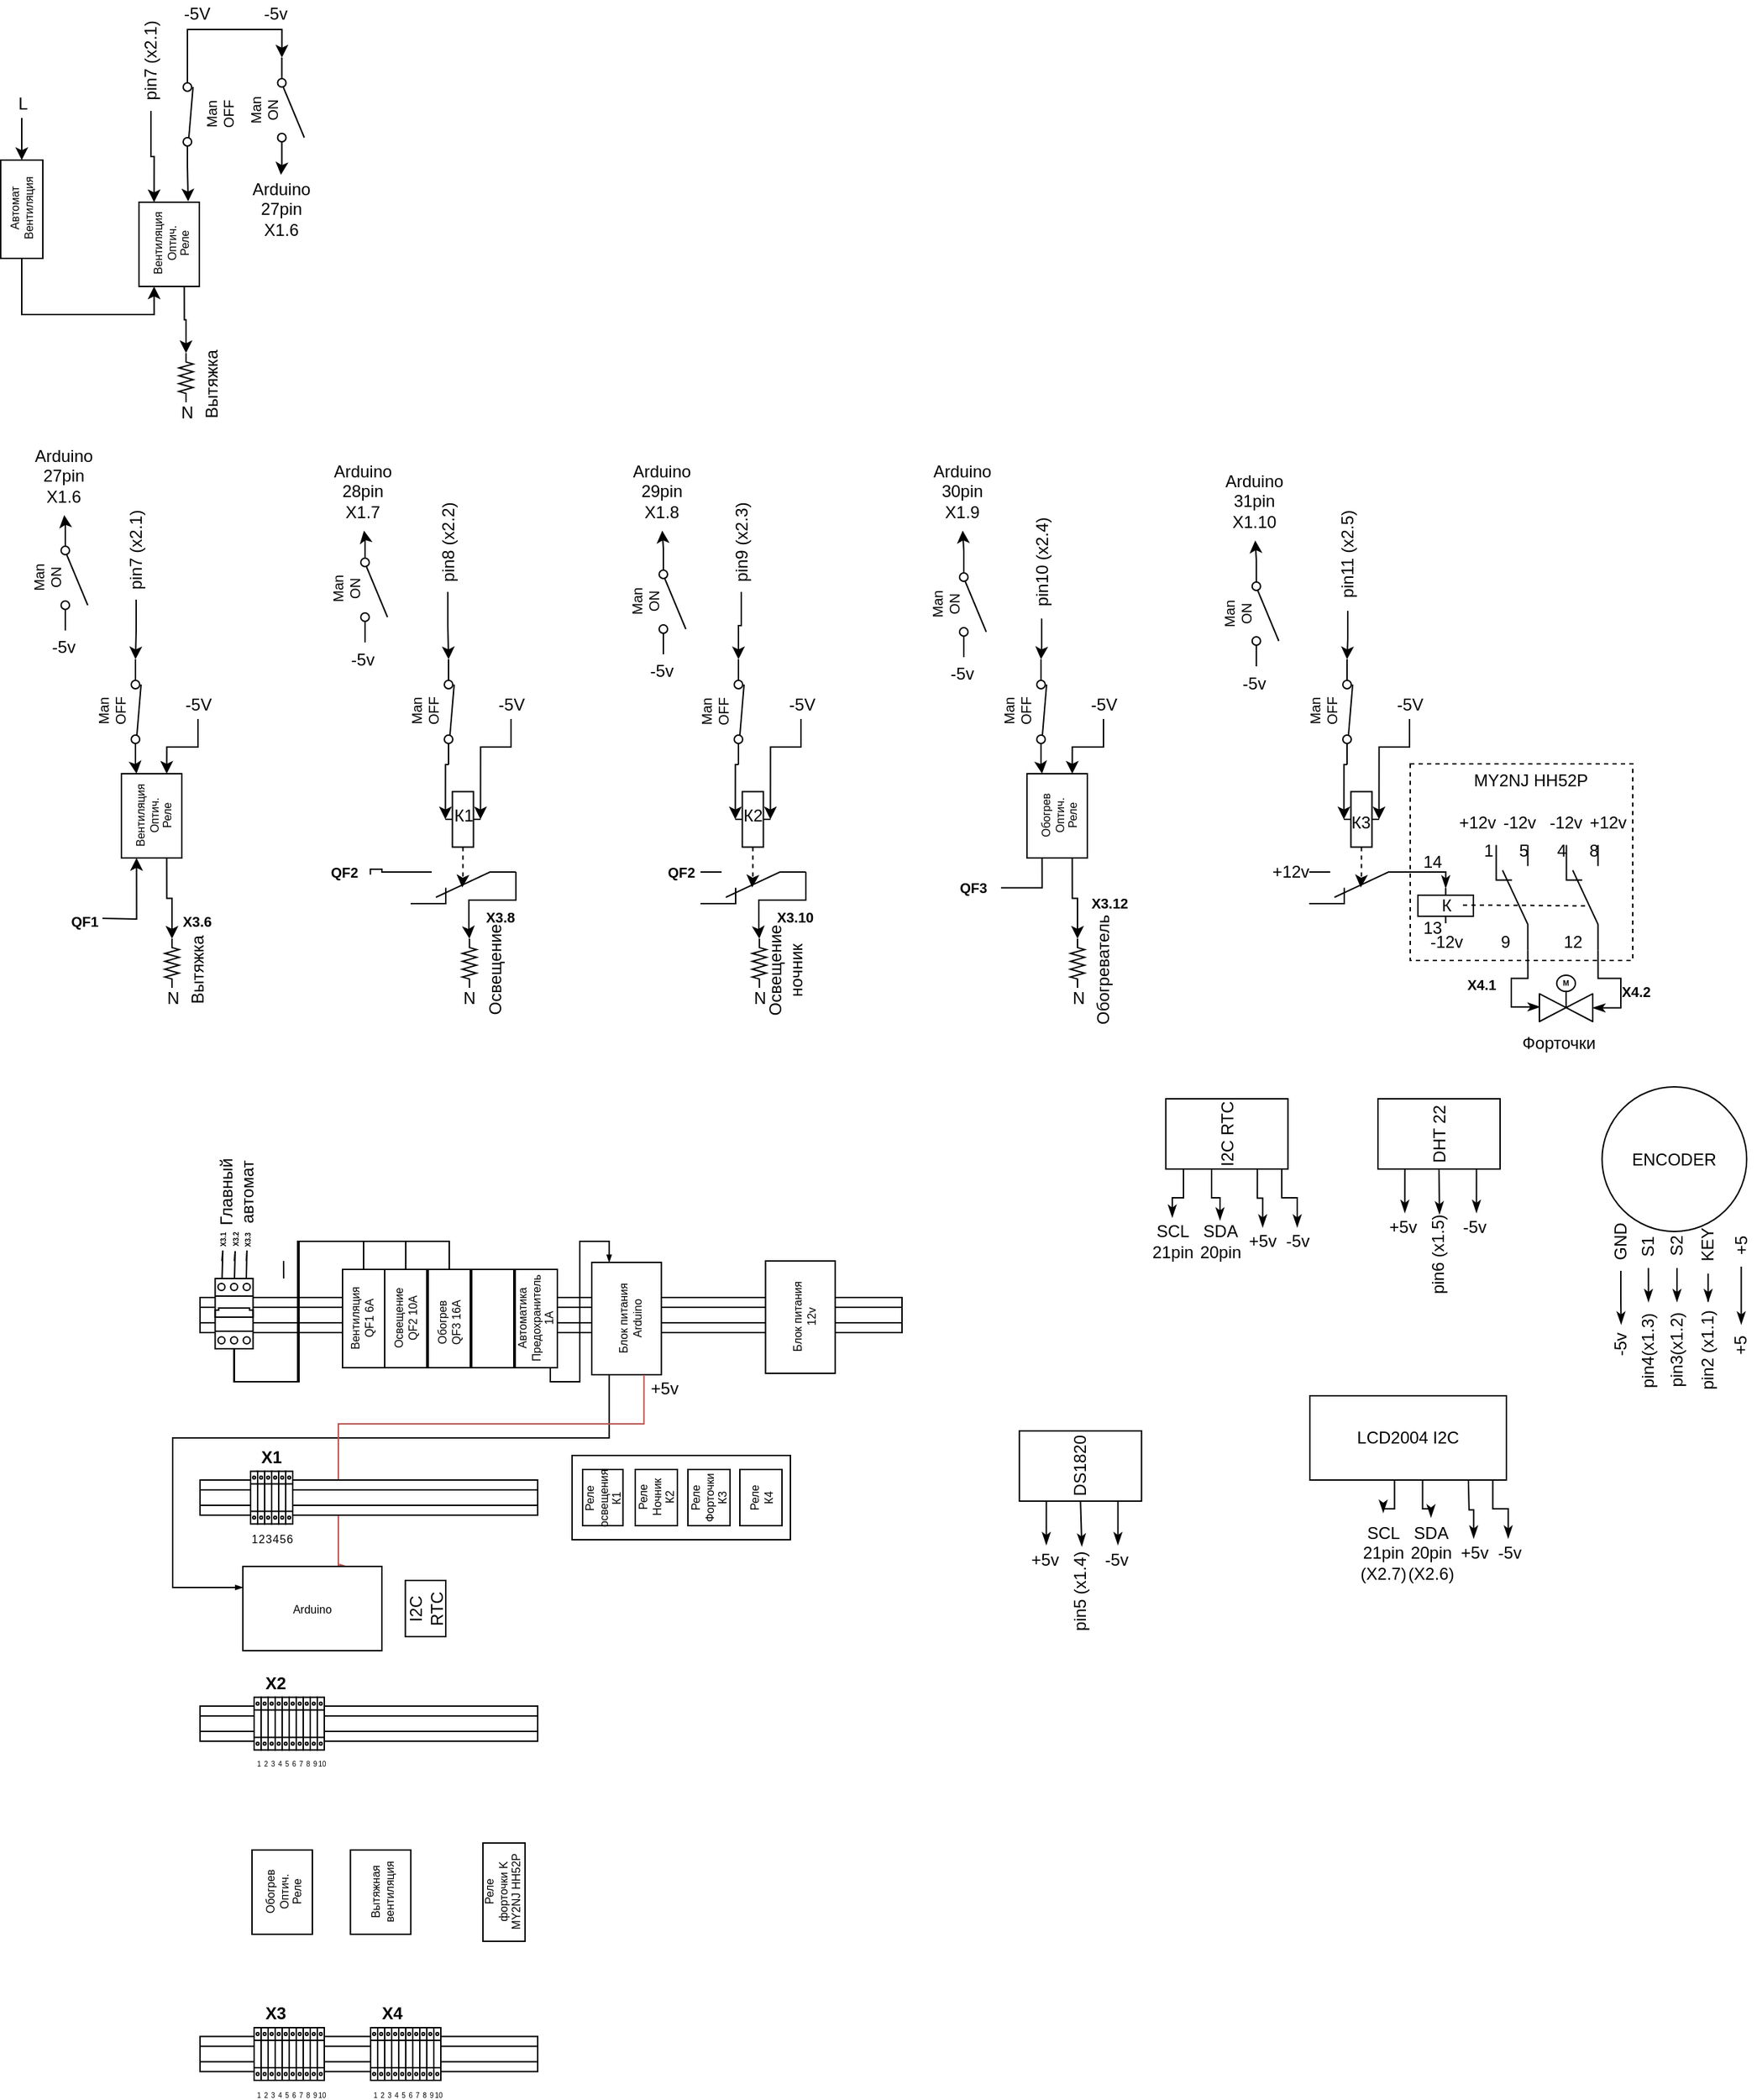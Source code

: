 <mxfile version="12.8.6" type="github">
  <diagram id="wqrzW7VOQV8VKz6F3L5b" name="Page-1">
    <mxGraphModel dx="865" dy="1632" grid="1" gridSize="10" guides="1" tooltips="1" connect="1" arrows="1" fold="1" page="1" pageScale="1" pageWidth="827" pageHeight="1169" math="0" shadow="0">
      <root>
        <mxCell id="0" />
        <mxCell id="1" parent="0" />
        <mxCell id="jaT9G5v8kxIxpcAZAU5P-119" style="edgeStyle=orthogonalEdgeStyle;rounded=0;orthogonalLoop=1;jettySize=auto;html=1;fontSize=5;endArrow=none;endFill=0;" edge="1" target="jaT9G5v8kxIxpcAZAU5P-120" parent="1">
          <mxGeometry relative="1" as="geometry">
            <mxPoint x="192.44" y="316.5" as="sourcePoint" />
          </mxGeometry>
        </mxCell>
        <mxCell id="4j2mSAYdcBih2xaInqb0-171" value="" style="rounded=0;whiteSpace=wrap;html=1;dashed=1;fillColor=none;" parent="1" vertex="1">
          <mxGeometry x="1021.5" y="-50" width="158.5" height="140" as="geometry" />
        </mxCell>
        <mxCell id="BfqA-5hL49ObXef9dS9Z-31" value="" style="verticalLabelPosition=bottom;dashed=0;shadow=0;html=1;align=center;verticalAlign=top;shape=mxgraph.cabinets.din_rail;" parent="1" vertex="1">
          <mxGeometry x="159.5" y="620.97" width="240.5" height="25" as="geometry" />
        </mxCell>
        <mxCell id="BfqA-5hL49ObXef9dS9Z-26" value="" style="verticalLabelPosition=bottom;dashed=0;shadow=0;html=1;align=center;verticalAlign=top;shape=mxgraph.cabinets.din_rail;" parent="1" vertex="1">
          <mxGeometry x="159.5" y="330" width="500" height="25" as="geometry" />
        </mxCell>
        <mxCell id="BfqA-5hL49ObXef9dS9Z-1" value="" style="rounded=0;whiteSpace=wrap;html=1;" parent="1" vertex="1">
          <mxGeometry x="261" y="310" width="30" height="70" as="geometry" />
        </mxCell>
        <mxCell id="BfqA-5hL49ObXef9dS9Z-8" value="&lt;div&gt;Главный&lt;/div&gt;&lt;div&gt;автомат&lt;br&gt;&lt;/div&gt;" style="text;html=1;align=center;verticalAlign=middle;resizable=0;points=[];;autosize=1;rotation=-90;labelBackgroundColor=#ffffff;" parent="1" vertex="1">
          <mxGeometry x="155.25" y="240" width="60" height="30" as="geometry" />
        </mxCell>
        <mxCell id="BfqA-5hL49ObXef9dS9Z-12" value="" style="rounded=0;whiteSpace=wrap;html=1;" parent="1" vertex="1">
          <mxGeometry x="322" y="310" width="30" height="70" as="geometry" />
        </mxCell>
        <mxCell id="BfqA-5hL49ObXef9dS9Z-14" value="" style="rounded=0;whiteSpace=wrap;html=1;" parent="1" vertex="1">
          <mxGeometry x="291" y="310" width="30" height="70" as="geometry" />
        </mxCell>
        <mxCell id="BfqA-5hL49ObXef9dS9Z-15" value="&lt;div&gt;Вентиляция&lt;/div&gt;&lt;div&gt;QF1 6А&lt;br&gt;&lt;/div&gt;" style="text;html=1;align=center;verticalAlign=middle;resizable=0;points=[];;autosize=1;rotation=-90;fontSize=8;" parent="1" vertex="1">
          <mxGeometry x="245.12" y="330" width="60" height="30" as="geometry" />
        </mxCell>
        <mxCell id="BfqA-5hL49ObXef9dS9Z-17" value="" style="rounded=0;whiteSpace=wrap;html=1;" parent="1" vertex="1">
          <mxGeometry x="353" y="310" width="30" height="70" as="geometry" />
        </mxCell>
        <mxCell id="BfqA-5hL49ObXef9dS9Z-32" value="" style="group;fontSize=8;" parent="1" vertex="1" connectable="0">
          <mxGeometry x="190" y="723.47" width="60" height="60" as="geometry" />
        </mxCell>
        <mxCell id="BfqA-5hL49ObXef9dS9Z-29" value="" style="rounded=0;whiteSpace=wrap;html=1;" parent="BfqA-5hL49ObXef9dS9Z-32" vertex="1">
          <mxGeometry x="6.5" width="43" height="60" as="geometry" />
        </mxCell>
        <mxCell id="BfqA-5hL49ObXef9dS9Z-30" value="&lt;div style=&quot;font-size: 8px;&quot;&gt;&lt;font style=&quot;font-size: 8px;&quot;&gt;Обогрев&lt;/font&gt;&lt;/div&gt;&lt;div style=&quot;font-size: 8px;&quot;&gt;&lt;font style=&quot;font-size: 8px;&quot;&gt;Оптич.&lt;/font&gt;&lt;/div&gt;&lt;div style=&quot;font-size: 8px;&quot;&gt;&lt;font style=&quot;font-size: 8px;&quot;&gt;Реле&lt;br style=&quot;font-size: 8px;&quot;&gt;&lt;/font&gt;&lt;/div&gt;" style="text;html=1;align=center;verticalAlign=middle;resizable=0;points=[];;autosize=1;rotation=-90;fontSize=8;" parent="BfqA-5hL49ObXef9dS9Z-32" vertex="1">
          <mxGeometry x="5" y="10" width="50" height="40" as="geometry" />
        </mxCell>
        <mxCell id="BfqA-5hL49ObXef9dS9Z-56" style="edgeStyle=orthogonalEdgeStyle;rounded=0;orthogonalLoop=1;jettySize=auto;html=1;exitX=0.5;exitY=1;exitDx=0;exitDy=0;entryX=0.25;entryY=0;entryDx=0;entryDy=0;endArrow=blockThin;endFill=1;fontSize=8;endSize=3;startSize=3;jumpSize=3;fillColor=#dae8fc;strokeColor=#000000;" parent="1" source="BfqA-5hL49ObXef9dS9Z-46" target="BfqA-5hL49ObXef9dS9Z-53" edge="1">
          <mxGeometry relative="1" as="geometry">
            <Array as="points">
              <mxPoint x="409" y="390" />
              <mxPoint x="430" y="390" />
              <mxPoint x="430" y="290" />
              <mxPoint x="451" y="290" />
            </Array>
          </mxGeometry>
        </mxCell>
        <mxCell id="BfqA-5hL49ObXef9dS9Z-46" value="" style="rounded=0;whiteSpace=wrap;html=1;" parent="1" vertex="1">
          <mxGeometry x="384" y="310" width="30" height="70" as="geometry" />
        </mxCell>
        <mxCell id="BfqA-5hL49ObXef9dS9Z-47" value="&lt;div&gt;Автоматика&lt;/div&gt;&lt;div&gt;Предохранитель&lt;/div&gt;&lt;div&gt;1А&lt;br&gt;&lt;/div&gt;" style="text;html=1;align=center;verticalAlign=middle;resizable=0;points=[];;autosize=1;rotation=-90;fontSize=8;" parent="1" vertex="1">
          <mxGeometry x="359" y="325" width="80" height="40" as="geometry" />
        </mxCell>
        <mxCell id="BfqA-5hL49ObXef9dS9Z-52" value="" style="group;fontSize=8;" parent="1" vertex="1" connectable="0">
          <mxGeometry x="431" y="305" width="75" height="80" as="geometry" />
        </mxCell>
        <mxCell id="BfqA-5hL49ObXef9dS9Z-53" value="" style="rounded=0;whiteSpace=wrap;html=1;" parent="BfqA-5hL49ObXef9dS9Z-52" vertex="1">
          <mxGeometry x="7.5" width="49.615" height="80" as="geometry" />
        </mxCell>
        <mxCell id="BfqA-5hL49ObXef9dS9Z-54" value="&lt;div&gt;Блок питания&lt;/div&gt;&lt;div&gt;Arduino&lt;br&gt;&lt;/div&gt;" style="text;html=1;align=center;verticalAlign=middle;resizable=0;points=[];;autosize=1;rotation=-90;fontSize=8;" parent="BfqA-5hL49ObXef9dS9Z-52" vertex="1">
          <mxGeometry x="0.231" y="25" width="70" height="30" as="geometry" />
        </mxCell>
        <mxCell id="BfqA-5hL49ObXef9dS9Z-61" value="" style="group;fontSize=8;" parent="1" vertex="1" connectable="0">
          <mxGeometry x="260.12" y="723.47" width="80" height="60" as="geometry" />
        </mxCell>
        <mxCell id="BfqA-5hL49ObXef9dS9Z-62" value="" style="rounded=0;whiteSpace=wrap;html=1;" parent="BfqA-5hL49ObXef9dS9Z-61" vertex="1">
          <mxGeometry x="6.5" width="43" height="60" as="geometry" />
        </mxCell>
        <mxCell id="BfqA-5hL49ObXef9dS9Z-63" value="&lt;div&gt;Вытяжная &lt;br&gt;&lt;/div&gt;&lt;div&gt;вентиляция&lt;/div&gt;" style="text;html=1;align=center;verticalAlign=middle;resizable=0;points=[];;autosize=1;rotation=-90;fontSize=8;" parent="BfqA-5hL49ObXef9dS9Z-61" vertex="1">
          <mxGeometry y="15" width="60" height="30" as="geometry" />
        </mxCell>
        <mxCell id="BfqA-5hL49ObXef9dS9Z-75" style="edgeStyle=orthogonalEdgeStyle;rounded=0;jumpSize=3;orthogonalLoop=1;jettySize=auto;html=1;exitX=0.25;exitY=1;exitDx=0;exitDy=0;entryX=0;entryY=0.25;entryDx=0;entryDy=0;startSize=3;endArrow=blockThin;endFill=1;endSize=3;fontSize=8;" parent="1" source="BfqA-5hL49ObXef9dS9Z-53" target="BfqA-5hL49ObXef9dS9Z-74" edge="1">
          <mxGeometry relative="1" as="geometry">
            <Array as="points">
              <mxPoint x="451" y="430" />
              <mxPoint x="140" y="430" />
              <mxPoint x="140" y="536" />
            </Array>
          </mxGeometry>
        </mxCell>
        <mxCell id="BfqA-5hL49ObXef9dS9Z-77" style="edgeStyle=orthogonalEdgeStyle;rounded=0;jumpSize=3;orthogonalLoop=1;jettySize=auto;html=1;exitX=0.75;exitY=1;exitDx=0;exitDy=0;entryX=0.75;entryY=0;entryDx=0;entryDy=0;startSize=3;endArrow=blockThin;endFill=1;endSize=3;fontSize=8;fillColor=#f8cecc;strokeColor=#b85450;" parent="1" source="BfqA-5hL49ObXef9dS9Z-53" target="BfqA-5hL49ObXef9dS9Z-74" edge="1">
          <mxGeometry relative="1" as="geometry">
            <Array as="points">
              <mxPoint x="476" y="420" />
              <mxPoint x="258" y="420" />
            </Array>
          </mxGeometry>
        </mxCell>
        <mxCell id="BfqA-5hL49ObXef9dS9Z-78" value="" style="verticalLabelPosition=bottom;dashed=0;shadow=0;html=1;align=center;verticalAlign=top;shape=mxgraph.cabinets.din_rail;" parent="1" vertex="1">
          <mxGeometry x="159.5" y="460" width="240.5" height="25" as="geometry" />
        </mxCell>
        <mxCell id="BfqA-5hL49ObXef9dS9Z-74" value="Arduino" style="rounded=0;whiteSpace=wrap;html=1;fontSize=8;" parent="1" vertex="1">
          <mxGeometry x="190" y="521.53" width="99" height="60" as="geometry" />
        </mxCell>
        <mxCell id="BfqA-5hL49ObXef9dS9Z-80" value="1" style="verticalLabelPosition=bottom;dashed=0;shadow=0;html=1;align=center;verticalAlign=top;shape=mxgraph.cabinets.terminal_6_25mm2;fontSize=8;" parent="1" vertex="1">
          <mxGeometry x="195.5" y="453.76" width="5" height="37.5" as="geometry" />
        </mxCell>
        <mxCell id="BfqA-5hL49ObXef9dS9Z-84" value="2" style="verticalLabelPosition=bottom;dashed=0;shadow=0;html=1;align=center;verticalAlign=top;shape=mxgraph.cabinets.terminal_6_25mm2;fontSize=8;" parent="1" vertex="1">
          <mxGeometry x="200.5" y="453.76" width="5" height="37.5" as="geometry" />
        </mxCell>
        <mxCell id="BfqA-5hL49ObXef9dS9Z-85" value="3" style="verticalLabelPosition=bottom;dashed=0;shadow=0;html=1;align=center;verticalAlign=top;shape=mxgraph.cabinets.terminal_6_25mm2;fontSize=8;" parent="1" vertex="1">
          <mxGeometry x="205.5" y="453.76" width="5" height="37.5" as="geometry" />
        </mxCell>
        <mxCell id="BfqA-5hL49ObXef9dS9Z-86" value="4" style="verticalLabelPosition=bottom;dashed=0;shadow=0;html=1;align=center;verticalAlign=top;shape=mxgraph.cabinets.terminal_6_25mm2;fontSize=8;" parent="1" vertex="1">
          <mxGeometry x="210.5" y="453.76" width="5" height="37.5" as="geometry" />
        </mxCell>
        <mxCell id="BfqA-5hL49ObXef9dS9Z-87" value="5" style="verticalLabelPosition=bottom;dashed=0;shadow=0;html=1;align=center;verticalAlign=top;shape=mxgraph.cabinets.terminal_6_25mm2;fontSize=8;" parent="1" vertex="1">
          <mxGeometry x="215.5" y="453.76" width="5" height="37.5" as="geometry" />
        </mxCell>
        <mxCell id="BfqA-5hL49ObXef9dS9Z-88" value="6" style="verticalLabelPosition=bottom;dashed=0;shadow=0;html=1;align=center;verticalAlign=top;shape=mxgraph.cabinets.terminal_6_25mm2;fontSize=8;" parent="1" vertex="1">
          <mxGeometry x="220.5" y="453.76" width="5" height="37.5" as="geometry" />
        </mxCell>
        <mxCell id="BfqA-5hL49ObXef9dS9Z-100" value="1" style="verticalLabelPosition=bottom;dashed=0;shadow=0;html=1;align=center;verticalAlign=top;shape=mxgraph.cabinets.terminal_6_25mm2;fontSize=5;" parent="1" vertex="1">
          <mxGeometry x="198" y="614.72" width="5" height="37.5" as="geometry" />
        </mxCell>
        <mxCell id="BfqA-5hL49ObXef9dS9Z-101" value="2" style="verticalLabelPosition=bottom;dashed=0;shadow=0;html=1;align=center;verticalAlign=top;shape=mxgraph.cabinets.terminal_6_25mm2;fontSize=5;" parent="1" vertex="1">
          <mxGeometry x="203" y="614.72" width="5" height="37.5" as="geometry" />
        </mxCell>
        <mxCell id="BfqA-5hL49ObXef9dS9Z-102" value="3" style="verticalLabelPosition=bottom;dashed=0;shadow=0;html=1;align=center;verticalAlign=top;shape=mxgraph.cabinets.terminal_6_25mm2;fontSize=5;" parent="1" vertex="1">
          <mxGeometry x="208" y="614.72" width="5" height="37.5" as="geometry" />
        </mxCell>
        <mxCell id="BfqA-5hL49ObXef9dS9Z-103" value="4" style="verticalLabelPosition=bottom;dashed=0;shadow=0;html=1;align=center;verticalAlign=top;shape=mxgraph.cabinets.terminal_6_25mm2;fontSize=5;" parent="1" vertex="1">
          <mxGeometry x="213" y="614.72" width="5" height="37.5" as="geometry" />
        </mxCell>
        <mxCell id="BfqA-5hL49ObXef9dS9Z-104" value="5" style="verticalLabelPosition=bottom;dashed=0;shadow=0;html=1;align=center;verticalAlign=top;shape=mxgraph.cabinets.terminal_6_25mm2;fontSize=5;" parent="1" vertex="1">
          <mxGeometry x="218" y="614.72" width="5" height="37.5" as="geometry" />
        </mxCell>
        <mxCell id="BfqA-5hL49ObXef9dS9Z-105" value="6" style="verticalLabelPosition=bottom;dashed=0;shadow=0;html=1;align=center;verticalAlign=top;shape=mxgraph.cabinets.terminal_6_25mm2;fontSize=5;" parent="1" vertex="1">
          <mxGeometry x="223" y="614.72" width="5" height="37.5" as="geometry" />
        </mxCell>
        <mxCell id="9ChTPCuCqNJJcKxQrMFu-1" value="" style="rounded=0;whiteSpace=wrap;html=1;" parent="1" vertex="1">
          <mxGeometry x="424.5" y="442.5" width="155.5" height="60" as="geometry" />
        </mxCell>
        <mxCell id="9ChTPCuCqNJJcKxQrMFu-2" value="&lt;div style=&quot;font-size: 8px&quot;&gt;Реле&lt;/div&gt;&lt;div style=&quot;font-size: 8px&quot;&gt;освещения&lt;/div&gt;&lt;div style=&quot;font-size: 8px&quot;&gt;К1&lt;br&gt;&lt;/div&gt;" style="rounded=0;whiteSpace=wrap;html=1;rotation=-90;" parent="1" vertex="1">
          <mxGeometry x="426.37" y="458.13" width="40" height="28.75" as="geometry" />
        </mxCell>
        <mxCell id="9ChTPCuCqNJJcKxQrMFu-6" value="&lt;div style=&quot;font-size: 8px&quot;&gt;&lt;font style=&quot;font-size: 8px&quot;&gt;Реле&lt;/font&gt;&lt;/div&gt;&lt;div style=&quot;font-size: 8px&quot;&gt;&lt;font style=&quot;font-size: 8px&quot;&gt;Ночник&lt;br&gt;&lt;/font&gt;&lt;/div&gt;&lt;div style=&quot;font-size: 8px&quot;&gt;&lt;font style=&quot;font-size: 8px&quot;&gt;К2&lt;/font&gt;&lt;br&gt;&lt;/div&gt;" style="rounded=0;whiteSpace=wrap;html=1;rotation=-90;" parent="1" vertex="1">
          <mxGeometry x="464.5" y="457.5" width="40" height="30" as="geometry" />
        </mxCell>
        <mxCell id="4j2mSAYdcBih2xaInqb0-1" value="+5v" style="text;html=1;align=center;verticalAlign=middle;resizable=0;points=[];autosize=1;" parent="1" vertex="1">
          <mxGeometry x="474.5" y="385" width="30" height="20" as="geometry" />
        </mxCell>
        <mxCell id="4j2mSAYdcBih2xaInqb0-16" style="edgeStyle=orthogonalEdgeStyle;rounded=0;orthogonalLoop=1;jettySize=auto;html=1;entryX=0.5;entryY=1;entryDx=0;entryDy=0;entryPerimeter=0;" parent="1" source="4j2mSAYdcBih2xaInqb0-15" target="4j2mSAYdcBih2xaInqb0-85" edge="1">
          <mxGeometry relative="1" as="geometry">
            <mxPoint x="358.75" y="-43.0" as="targetPoint" />
            <Array as="points">
              <mxPoint x="381" y="-62" />
              <mxPoint x="359" y="-62" />
            </Array>
          </mxGeometry>
        </mxCell>
        <mxCell id="4j2mSAYdcBih2xaInqb0-15" value="-5V" style="text;html=1;align=center;verticalAlign=middle;resizable=0;points=[];autosize=1;" parent="1" vertex="1">
          <mxGeometry x="366" y="-102" width="30" height="20" as="geometry" />
        </mxCell>
        <mxCell id="4j2mSAYdcBih2xaInqb0-90" style="edgeStyle=orthogonalEdgeStyle;rounded=0;orthogonalLoop=1;jettySize=auto;html=1;exitX=0;exitY=0.43;exitDx=0;exitDy=0;exitPerimeter=0;entryX=0.5;entryY=0;entryDx=0;entryDy=0;entryPerimeter=0;" parent="1" source="4j2mSAYdcBih2xaInqb0-32" target="4j2mSAYdcBih2xaInqb0-85" edge="1">
          <mxGeometry relative="1" as="geometry" />
        </mxCell>
        <mxCell id="4j2mSAYdcBih2xaInqb0-32" value="" style="pointerEvents=1;verticalLabelPosition=bottom;shadow=0;dashed=0;align=center;html=1;verticalAlign=top;shape=mxgraph.electrical.electro-mechanical.stay_put;rotation=-90;" parent="1" vertex="1">
          <mxGeometry x="299.5" y="-90.5" width="75" height="7" as="geometry" />
        </mxCell>
        <mxCell id="4j2mSAYdcBih2xaInqb0-33" value="&lt;div style=&quot;font-size: 10px&quot;&gt;&lt;font style=&quot;font-size: 10px&quot;&gt;Man&lt;/font&gt;&lt;/div&gt;&lt;div style=&quot;font-size: 10px&quot;&gt;&lt;font style=&quot;font-size: 10px&quot;&gt;&lt;font style=&quot;font-size: 10px&quot;&gt;OFF&lt;/font&gt;&lt;br&gt;&lt;/font&gt;&lt;/div&gt;" style="text;html=1;align=center;verticalAlign=middle;resizable=0;points=[];autosize=1;rotation=-90;" parent="1" vertex="1">
          <mxGeometry x="299.5" y="-102" width="40" height="30" as="geometry" />
        </mxCell>
        <mxCell id="4j2mSAYdcBih2xaInqb0-40" value="" style="group;fontSize=8;" parent="1" vertex="1" connectable="0">
          <mxGeometry x="742" y="-43" width="60" height="60" as="geometry" />
        </mxCell>
        <mxCell id="4j2mSAYdcBih2xaInqb0-41" value="" style="rounded=0;whiteSpace=wrap;html=1;" parent="4j2mSAYdcBih2xaInqb0-40" vertex="1">
          <mxGeometry x="6.5" width="43" height="60" as="geometry" />
        </mxCell>
        <mxCell id="4j2mSAYdcBih2xaInqb0-42" value="&lt;div style=&quot;font-size: 8px;&quot;&gt;&lt;font style=&quot;font-size: 8px;&quot;&gt;Обогрев&lt;/font&gt;&lt;/div&gt;&lt;div style=&quot;font-size: 8px;&quot;&gt;&lt;font style=&quot;font-size: 8px;&quot;&gt;Оптич.&lt;/font&gt;&lt;/div&gt;&lt;div style=&quot;font-size: 8px;&quot;&gt;&lt;font style=&quot;font-size: 8px;&quot;&gt;Реле&lt;br style=&quot;font-size: 8px;&quot;&gt;&lt;/font&gt;&lt;/div&gt;" style="text;html=1;align=center;verticalAlign=middle;resizable=0;points=[];;autosize=1;rotation=-90;fontSize=8;" parent="4j2mSAYdcBih2xaInqb0-40" vertex="1">
          <mxGeometry x="5" y="10" width="50" height="40" as="geometry" />
        </mxCell>
        <mxCell id="4j2mSAYdcBih2xaInqb0-43" value="" style="pointerEvents=1;verticalLabelPosition=bottom;shadow=0;dashed=0;align=center;html=1;verticalAlign=top;shape=mxgraph.electrical.resistors.resistor_2;rotation=90;" parent="1" vertex="1">
          <mxGeometry x="767" y="87" width="35" height="10" as="geometry" />
        </mxCell>
        <mxCell id="4j2mSAYdcBih2xaInqb0-44" style="edgeStyle=orthogonalEdgeStyle;rounded=0;orthogonalLoop=1;jettySize=auto;html=1;exitX=0.75;exitY=1;exitDx=0;exitDy=0;entryX=0;entryY=0.5;entryDx=0;entryDy=0;entryPerimeter=0;" parent="1" source="4j2mSAYdcBih2xaInqb0-41" target="4j2mSAYdcBih2xaInqb0-43" edge="1">
          <mxGeometry relative="1" as="geometry" />
        </mxCell>
        <mxCell id="4j2mSAYdcBih2xaInqb0-47" style="edgeStyle=orthogonalEdgeStyle;rounded=0;orthogonalLoop=1;jettySize=auto;html=1;entryX=0.75;entryY=0;entryDx=0;entryDy=0;" parent="1" source="4j2mSAYdcBih2xaInqb0-48" target="4j2mSAYdcBih2xaInqb0-41" edge="1">
          <mxGeometry relative="1" as="geometry">
            <Array as="points">
              <mxPoint x="803" y="-62" />
              <mxPoint x="781" y="-62" />
            </Array>
          </mxGeometry>
        </mxCell>
        <mxCell id="4j2mSAYdcBih2xaInqb0-48" value="-5V" style="text;html=1;align=center;verticalAlign=middle;resizable=0;points=[];autosize=1;" parent="1" vertex="1">
          <mxGeometry x="788" y="-102" width="30" height="20" as="geometry" />
        </mxCell>
        <mxCell id="4j2mSAYdcBih2xaInqb0-49" value="N" style="text;html=1;align=center;verticalAlign=middle;resizable=0;points=[];autosize=1;" parent="1" vertex="1">
          <mxGeometry x="774.5" y="107" width="20" height="20" as="geometry" />
        </mxCell>
        <mxCell id="4j2mSAYdcBih2xaInqb0-56" style="edgeStyle=orthogonalEdgeStyle;rounded=0;orthogonalLoop=1;jettySize=auto;html=1;exitX=0;exitY=0.43;exitDx=0;exitDy=0;exitPerimeter=0;entryX=0.25;entryY=0;entryDx=0;entryDy=0;" parent="1" source="4j2mSAYdcBih2xaInqb0-57" target="4j2mSAYdcBih2xaInqb0-41" edge="1">
          <mxGeometry relative="1" as="geometry" />
        </mxCell>
        <mxCell id="4j2mSAYdcBih2xaInqb0-57" value="" style="pointerEvents=1;verticalLabelPosition=bottom;shadow=0;dashed=0;align=center;html=1;verticalAlign=top;shape=mxgraph.electrical.electro-mechanical.stay_put;rotation=-90;" parent="1" vertex="1">
          <mxGeometry x="721.5" y="-90.5" width="75" height="7" as="geometry" />
        </mxCell>
        <mxCell id="4j2mSAYdcBih2xaInqb0-58" value="&lt;div style=&quot;font-size: 10px&quot;&gt;&lt;font style=&quot;font-size: 10px&quot;&gt;Man&lt;/font&gt;&lt;/div&gt;&lt;div style=&quot;font-size: 10px&quot;&gt;&lt;font style=&quot;font-size: 10px&quot;&gt;&lt;font style=&quot;font-size: 10px&quot;&gt;OFF&lt;/font&gt;&lt;br&gt;&lt;/font&gt;&lt;/div&gt;" style="text;html=1;align=center;verticalAlign=middle;resizable=0;points=[];autosize=1;rotation=-90;" parent="1" vertex="1">
          <mxGeometry x="721.5" y="-102" width="40" height="30" as="geometry" />
        </mxCell>
        <mxCell id="4j2mSAYdcBih2xaInqb0-59" value="Обогреватель" style="text;html=1;align=center;verticalAlign=middle;resizable=0;points=[];autosize=1;rotation=-90;" parent="1" vertex="1">
          <mxGeometry x="753" y="87" width="100" height="20" as="geometry" />
        </mxCell>
        <mxCell id="4j2mSAYdcBih2xaInqb0-61" style="edgeStyle=orthogonalEdgeStyle;rounded=0;orthogonalLoop=1;jettySize=auto;html=1;entryX=0.25;entryY=1;entryDx=0;entryDy=0;" parent="1" target="4j2mSAYdcBih2xaInqb0-65" edge="1">
          <mxGeometry relative="1" as="geometry">
            <mxPoint x="90" y="60" as="sourcePoint" />
          </mxGeometry>
        </mxCell>
        <mxCell id="4j2mSAYdcBih2xaInqb0-64" value="" style="group;fontSize=8;" parent="1" vertex="1" connectable="0">
          <mxGeometry x="97" y="-43" width="60" height="60" as="geometry" />
        </mxCell>
        <mxCell id="4j2mSAYdcBih2xaInqb0-65" value="" style="rounded=0;whiteSpace=wrap;html=1;" parent="4j2mSAYdcBih2xaInqb0-64" vertex="1">
          <mxGeometry x="6.5" width="43" height="60" as="geometry" />
        </mxCell>
        <mxCell id="4j2mSAYdcBih2xaInqb0-66" value="&lt;div style=&quot;font-size: 8px&quot;&gt;&lt;font style=&quot;font-size: 8px&quot;&gt;Вентиляция&lt;/font&gt;&lt;/div&gt;&lt;div style=&quot;font-size: 8px&quot;&gt;&lt;font style=&quot;font-size: 8px&quot;&gt;Оптич.&lt;/font&gt;&lt;/div&gt;&lt;div style=&quot;font-size: 8px&quot;&gt;&lt;font style=&quot;font-size: 8px&quot;&gt;Реле&lt;br style=&quot;font-size: 8px&quot;&gt;&lt;/font&gt;&lt;/div&gt;" style="text;html=1;align=center;verticalAlign=middle;resizable=0;points=[];;autosize=1;rotation=-90;fontSize=8;" parent="4j2mSAYdcBih2xaInqb0-64" vertex="1">
          <mxGeometry y="10" width="60" height="40" as="geometry" />
        </mxCell>
        <mxCell id="4j2mSAYdcBih2xaInqb0-67" value="" style="pointerEvents=1;verticalLabelPosition=bottom;shadow=0;dashed=0;align=center;html=1;verticalAlign=top;shape=mxgraph.electrical.resistors.resistor_2;rotation=90;" parent="1" vertex="1">
          <mxGeometry x="122" y="87" width="35" height="10" as="geometry" />
        </mxCell>
        <mxCell id="4j2mSAYdcBih2xaInqb0-68" style="edgeStyle=orthogonalEdgeStyle;rounded=0;orthogonalLoop=1;jettySize=auto;html=1;exitX=0.75;exitY=1;exitDx=0;exitDy=0;entryX=0;entryY=0.5;entryDx=0;entryDy=0;entryPerimeter=0;" parent="1" source="4j2mSAYdcBih2xaInqb0-65" target="4j2mSAYdcBih2xaInqb0-67" edge="1">
          <mxGeometry relative="1" as="geometry" />
        </mxCell>
        <mxCell id="4j2mSAYdcBih2xaInqb0-71" style="edgeStyle=orthogonalEdgeStyle;rounded=0;orthogonalLoop=1;jettySize=auto;html=1;entryX=0.75;entryY=0;entryDx=0;entryDy=0;" parent="1" source="4j2mSAYdcBih2xaInqb0-72" target="4j2mSAYdcBih2xaInqb0-65" edge="1">
          <mxGeometry relative="1" as="geometry">
            <Array as="points">
              <mxPoint x="158" y="-62" />
              <mxPoint x="136" y="-62" />
            </Array>
          </mxGeometry>
        </mxCell>
        <mxCell id="4j2mSAYdcBih2xaInqb0-72" value="-5V" style="text;html=1;align=center;verticalAlign=middle;resizable=0;points=[];autosize=1;" parent="1" vertex="1">
          <mxGeometry x="143" y="-102" width="30" height="20" as="geometry" />
        </mxCell>
        <mxCell id="4j2mSAYdcBih2xaInqb0-73" value="N" style="text;html=1;align=center;verticalAlign=middle;resizable=0;points=[];autosize=1;" parent="1" vertex="1">
          <mxGeometry x="129.5" y="107" width="20" height="20" as="geometry" />
        </mxCell>
        <mxCell id="-HmU7vcWA85NnbVbGg3t-3" style="edgeStyle=orthogonalEdgeStyle;rounded=0;orthogonalLoop=1;jettySize=auto;html=1;exitX=0;exitY=0.84;exitDx=0;exitDy=0;exitPerimeter=0;entryX=0.522;entryY=1.057;entryDx=0;entryDy=0;entryPerimeter=0;" parent="1" source="4j2mSAYdcBih2xaInqb0-77" target="-HmU7vcWA85NnbVbGg3t-1" edge="1">
          <mxGeometry relative="1" as="geometry" />
        </mxCell>
        <mxCell id="4j2mSAYdcBih2xaInqb0-77" value="" style="pointerEvents=1;verticalLabelPosition=bottom;shadow=0;dashed=0;align=center;html=1;verticalAlign=top;shape=mxgraph.electrical.electro-mechanical.simple_switch;rotation=90;" parent="1" vertex="1">
          <mxGeometry x="32.5" y="-192" width="75" height="19" as="geometry" />
        </mxCell>
        <mxCell id="4j2mSAYdcBih2xaInqb0-78" value="-5v" style="text;html=1;align=center;verticalAlign=middle;resizable=0;points=[];autosize=1;" parent="1" vertex="1">
          <mxGeometry x="46.62" y="-143" width="30" height="20" as="geometry" />
        </mxCell>
        <mxCell id="4j2mSAYdcBih2xaInqb0-79" value="&lt;div style=&quot;font-size: 10px&quot;&gt;&lt;font style=&quot;font-size: 10px&quot;&gt;Man&lt;/font&gt;&lt;/div&gt;&lt;div style=&quot;font-size: 10px&quot;&gt;&lt;font style=&quot;font-size: 10px&quot;&gt;&lt;font style=&quot;font-size: 10px&quot;&gt;ON&lt;/font&gt;&lt;br&gt;&lt;/font&gt;&lt;/div&gt;" style="text;html=1;align=center;verticalAlign=middle;resizable=0;points=[];autosize=1;rotation=-90;" parent="1" vertex="1">
          <mxGeometry x="30.0" y="-197.5" width="40" height="30" as="geometry" />
        </mxCell>
        <mxCell id="4j2mSAYdcBih2xaInqb0-80" style="edgeStyle=orthogonalEdgeStyle;rounded=0;orthogonalLoop=1;jettySize=auto;html=1;exitX=0;exitY=0.43;exitDx=0;exitDy=0;exitPerimeter=0;entryX=0.25;entryY=0;entryDx=0;entryDy=0;" parent="1" source="4j2mSAYdcBih2xaInqb0-81" target="4j2mSAYdcBih2xaInqb0-65" edge="1">
          <mxGeometry relative="1" as="geometry" />
        </mxCell>
        <mxCell id="4j2mSAYdcBih2xaInqb0-81" value="" style="pointerEvents=1;verticalLabelPosition=bottom;shadow=0;dashed=0;align=center;html=1;verticalAlign=top;shape=mxgraph.electrical.electro-mechanical.stay_put;rotation=-90;" parent="1" vertex="1">
          <mxGeometry x="76.5" y="-90.5" width="75" height="7" as="geometry" />
        </mxCell>
        <mxCell id="4j2mSAYdcBih2xaInqb0-82" value="&lt;div style=&quot;font-size: 10px&quot;&gt;&lt;font style=&quot;font-size: 10px&quot;&gt;Man&lt;/font&gt;&lt;/div&gt;&lt;div style=&quot;font-size: 10px&quot;&gt;&lt;font style=&quot;font-size: 10px&quot;&gt;&lt;font style=&quot;font-size: 10px&quot;&gt;OFF&lt;/font&gt;&lt;br&gt;&lt;/font&gt;&lt;/div&gt;" style="text;html=1;align=center;verticalAlign=middle;resizable=0;points=[];autosize=1;rotation=-90;" parent="1" vertex="1">
          <mxGeometry x="76.5" y="-102" width="40" height="30" as="geometry" />
        </mxCell>
        <mxCell id="4j2mSAYdcBih2xaInqb0-83" value="Вытяжка" style="text;html=1;align=center;verticalAlign=middle;resizable=0;points=[];autosize=1;rotation=-90;" parent="1" vertex="1">
          <mxGeometry x="123" y="87" width="70" height="20" as="geometry" />
        </mxCell>
        <mxCell id="4j2mSAYdcBih2xaInqb0-98" style="edgeStyle=orthogonalEdgeStyle;rounded=0;orthogonalLoop=1;jettySize=auto;html=1;exitX=0;exitY=1;exitDx=0;exitDy=0;exitPerimeter=0;entryX=0;entryY=0.5;entryDx=0;entryDy=0;entryPerimeter=0;" parent="1" source="4j2mSAYdcBih2xaInqb0-84" target="4j2mSAYdcBih2xaInqb0-95" edge="1">
          <mxGeometry relative="1" as="geometry">
            <Array as="points">
              <mxPoint x="385" y="47" />
              <mxPoint x="351" y="47" />
              <mxPoint x="351" y="70" />
            </Array>
          </mxGeometry>
        </mxCell>
        <mxCell id="4j2mSAYdcBih2xaInqb0-84" value="" style="pointerEvents=1;verticalLabelPosition=bottom;shadow=0;dashed=0;align=center;html=1;verticalAlign=top;shape=mxgraph.electrical.electro-mechanical.changeover_contact;rotation=-180;" parent="1" vertex="1">
          <mxGeometry x="309.5" y="27" width="75" height="22.5" as="geometry" />
        </mxCell>
        <mxCell id="4j2mSAYdcBih2xaInqb0-94" style="edgeStyle=orthogonalEdgeStyle;rounded=0;orthogonalLoop=1;jettySize=auto;html=1;entryX=0.51;entryY=0.511;entryDx=0;entryDy=0;entryPerimeter=0;dashed=1;" parent="1" source="4j2mSAYdcBih2xaInqb0-85" target="4j2mSAYdcBih2xaInqb0-84" edge="1">
          <mxGeometry relative="1" as="geometry" />
        </mxCell>
        <mxCell id="4j2mSAYdcBih2xaInqb0-85" value="" style="pointerEvents=1;verticalLabelPosition=bottom;shadow=0;dashed=0;align=center;html=1;verticalAlign=top;shape=mxgraph.electrical.electro-mechanical.relay_coil;rotation=-90;" parent="1" vertex="1">
          <mxGeometry x="327" y="-23" width="39.5" height="25" as="geometry" />
        </mxCell>
        <mxCell id="4j2mSAYdcBih2xaInqb0-87" value="К1" style="text;html=1;align=center;verticalAlign=middle;resizable=0;points=[];autosize=1;" parent="1" vertex="1">
          <mxGeometry x="331.88" y="-23" width="30" height="20" as="geometry" />
        </mxCell>
        <mxCell id="4j2mSAYdcBih2xaInqb0-95" value="" style="pointerEvents=1;verticalLabelPosition=bottom;shadow=0;dashed=0;align=center;html=1;verticalAlign=top;shape=mxgraph.electrical.resistors.resistor_2;rotation=90;" parent="1" vertex="1">
          <mxGeometry x="333.88" y="87" width="35" height="10" as="geometry" />
        </mxCell>
        <mxCell id="4j2mSAYdcBih2xaInqb0-96" value="N" style="text;html=1;align=center;verticalAlign=middle;resizable=0;points=[];autosize=1;" parent="1" vertex="1">
          <mxGeometry x="341.38" y="107" width="20" height="20" as="geometry" />
        </mxCell>
        <mxCell id="4j2mSAYdcBih2xaInqb0-97" value="&lt;div&gt;Освещение&lt;/div&gt;" style="text;html=1;align=center;verticalAlign=middle;resizable=0;points=[];autosize=1;rotation=-90;" parent="1" vertex="1">
          <mxGeometry x="329.88" y="87" width="80" height="20" as="geometry" />
        </mxCell>
        <mxCell id="4j2mSAYdcBih2xaInqb0-127" style="edgeStyle=orthogonalEdgeStyle;rounded=0;orthogonalLoop=1;jettySize=auto;html=1;entryX=0.5;entryY=1;entryDx=0;entryDy=0;entryPerimeter=0;" parent="1" source="4j2mSAYdcBih2xaInqb0-128" target="4j2mSAYdcBih2xaInqb0-141" edge="1">
          <mxGeometry relative="1" as="geometry">
            <mxPoint x="998.75" y="-43.0" as="targetPoint" />
            <Array as="points">
              <mxPoint x="1021" y="-62" />
              <mxPoint x="999" y="-62" />
            </Array>
          </mxGeometry>
        </mxCell>
        <mxCell id="4j2mSAYdcBih2xaInqb0-128" value="-5V" style="text;html=1;align=center;verticalAlign=middle;resizable=0;points=[];autosize=1;" parent="1" vertex="1">
          <mxGeometry x="1006" y="-102" width="30" height="20" as="geometry" />
        </mxCell>
        <mxCell id="4j2mSAYdcBih2xaInqb0-135" style="edgeStyle=orthogonalEdgeStyle;rounded=0;orthogonalLoop=1;jettySize=auto;html=1;exitX=0;exitY=0.43;exitDx=0;exitDy=0;exitPerimeter=0;entryX=0.5;entryY=0;entryDx=0;entryDy=0;entryPerimeter=0;" parent="1" source="4j2mSAYdcBih2xaInqb0-136" target="4j2mSAYdcBih2xaInqb0-141" edge="1">
          <mxGeometry relative="1" as="geometry" />
        </mxCell>
        <mxCell id="4j2mSAYdcBih2xaInqb0-136" value="" style="pointerEvents=1;verticalLabelPosition=bottom;shadow=0;dashed=0;align=center;html=1;verticalAlign=top;shape=mxgraph.electrical.electro-mechanical.stay_put;rotation=-90;" parent="1" vertex="1">
          <mxGeometry x="939.5" y="-90.5" width="75" height="7" as="geometry" />
        </mxCell>
        <mxCell id="4j2mSAYdcBih2xaInqb0-137" value="&lt;div style=&quot;font-size: 10px&quot;&gt;&lt;font style=&quot;font-size: 10px&quot;&gt;Man&lt;/font&gt;&lt;/div&gt;&lt;div style=&quot;font-size: 10px&quot;&gt;&lt;font style=&quot;font-size: 10px&quot;&gt;&lt;font style=&quot;font-size: 10px&quot;&gt;OFF&lt;/font&gt;&lt;br&gt;&lt;/font&gt;&lt;/div&gt;" style="text;html=1;align=center;verticalAlign=middle;resizable=0;points=[];autosize=1;rotation=-90;" parent="1" vertex="1">
          <mxGeometry x="939.5" y="-102" width="40" height="30" as="geometry" />
        </mxCell>
        <mxCell id="4j2mSAYdcBih2xaInqb0-164" style="edgeStyle=orthogonalEdgeStyle;rounded=0;orthogonalLoop=1;jettySize=auto;html=1;exitX=0;exitY=1;exitDx=0;exitDy=0;exitPerimeter=0;entryX=0.5;entryY=0;entryDx=0;entryDy=0;entryPerimeter=0;endArrow=classicThin;endFill=1;" parent="1" source="4j2mSAYdcBih2xaInqb0-139" target="4j2mSAYdcBih2xaInqb0-160" edge="1">
          <mxGeometry relative="1" as="geometry" />
        </mxCell>
        <mxCell id="4j2mSAYdcBih2xaInqb0-139" value="" style="pointerEvents=1;verticalLabelPosition=bottom;shadow=0;dashed=0;align=center;html=1;verticalAlign=top;shape=mxgraph.electrical.electro-mechanical.changeover_contact;rotation=-180;" parent="1" vertex="1">
          <mxGeometry x="949.5" y="27" width="75" height="22.5" as="geometry" />
        </mxCell>
        <mxCell id="4j2mSAYdcBih2xaInqb0-140" style="edgeStyle=orthogonalEdgeStyle;rounded=0;orthogonalLoop=1;jettySize=auto;html=1;entryX=0.51;entryY=0.511;entryDx=0;entryDy=0;entryPerimeter=0;dashed=1;" parent="1" source="4j2mSAYdcBih2xaInqb0-141" target="4j2mSAYdcBih2xaInqb0-139" edge="1">
          <mxGeometry relative="1" as="geometry" />
        </mxCell>
        <mxCell id="4j2mSAYdcBih2xaInqb0-141" value="" style="pointerEvents=1;verticalLabelPosition=bottom;shadow=0;dashed=0;align=center;html=1;verticalAlign=top;shape=mxgraph.electrical.electro-mechanical.relay_coil;rotation=-90;" parent="1" vertex="1">
          <mxGeometry x="967" y="-23" width="39.5" height="25" as="geometry" />
        </mxCell>
        <mxCell id="4j2mSAYdcBih2xaInqb0-142" value="К3" style="text;html=1;align=center;verticalAlign=middle;resizable=0;points=[];autosize=1;" parent="1" vertex="1">
          <mxGeometry x="971.38" y="-18" width="30" height="20" as="geometry" />
        </mxCell>
        <mxCell id="4j2mSAYdcBih2xaInqb0-167" style="edgeStyle=orthogonalEdgeStyle;rounded=0;orthogonalLoop=1;jettySize=auto;html=1;exitX=0;exitY=1;exitDx=0;exitDy=0;exitPerimeter=0;entryX=0.018;entryY=0.684;entryDx=0;entryDy=0;entryPerimeter=0;endArrow=classicThin;endFill=1;" parent="1" source="4j2mSAYdcBih2xaInqb0-146" target="4j2mSAYdcBih2xaInqb0-166" edge="1">
          <mxGeometry relative="1" as="geometry" />
        </mxCell>
        <mxCell id="4j2mSAYdcBih2xaInqb0-146" value="" style="pointerEvents=1;verticalLabelPosition=bottom;shadow=0;dashed=0;align=center;html=1;verticalAlign=top;shape=mxgraph.electrical.electro-mechanical.changeover_contact;rotation=-90;" parent="1" vertex="1">
          <mxGeometry x="1056.5" y="34" width="75" height="22.5" as="geometry" />
        </mxCell>
        <mxCell id="4j2mSAYdcBih2xaInqb0-168" style="edgeStyle=orthogonalEdgeStyle;rounded=0;orthogonalLoop=1;jettySize=auto;html=1;exitX=0;exitY=1;exitDx=0;exitDy=0;exitPerimeter=0;entryX=0.998;entryY=0.705;entryDx=0;entryDy=0;entryPerimeter=0;endArrow=classicThin;endFill=1;" parent="1" source="4j2mSAYdcBih2xaInqb0-147" target="4j2mSAYdcBih2xaInqb0-166" edge="1">
          <mxGeometry relative="1" as="geometry" />
        </mxCell>
        <mxCell id="4j2mSAYdcBih2xaInqb0-147" value="" style="pointerEvents=1;verticalLabelPosition=bottom;shadow=0;dashed=0;align=center;html=1;verticalAlign=top;shape=mxgraph.electrical.electro-mechanical.changeover_contact;rotation=-90;" parent="1" vertex="1">
          <mxGeometry x="1106.5" y="34" width="75" height="22.5" as="geometry" />
        </mxCell>
        <mxCell id="4j2mSAYdcBih2xaInqb0-148" value="+12v" style="text;html=1;align=center;verticalAlign=middle;resizable=0;points=[];autosize=1;" parent="1" vertex="1">
          <mxGeometry x="1048.5" y="-18" width="40" height="20" as="geometry" />
        </mxCell>
        <mxCell id="4j2mSAYdcBih2xaInqb0-150" value="-12v" style="text;html=1;align=center;verticalAlign=middle;resizable=0;points=[];autosize=1;" parent="1" vertex="1">
          <mxGeometry x="1078.5" y="-18" width="40" height="20" as="geometry" />
        </mxCell>
        <mxCell id="4j2mSAYdcBih2xaInqb0-151" value="-12v" style="text;html=1;align=center;verticalAlign=middle;resizable=0;points=[];autosize=1;" parent="1" vertex="1">
          <mxGeometry x="1111.5" y="-18" width="40" height="20" as="geometry" />
        </mxCell>
        <mxCell id="4j2mSAYdcBih2xaInqb0-152" value="+12v" style="text;html=1;align=center;verticalAlign=middle;resizable=0;points=[];autosize=1;" parent="1" vertex="1">
          <mxGeometry x="1141.5" y="-18" width="40" height="20" as="geometry" />
        </mxCell>
        <mxCell id="4j2mSAYdcBih2xaInqb0-154" value="&lt;div&gt;5&lt;/div&gt;" style="text;html=1;align=center;verticalAlign=middle;resizable=0;points=[];autosize=1;" parent="1" vertex="1">
          <mxGeometry x="1091.5" y="2" width="20" height="20" as="geometry" />
        </mxCell>
        <mxCell id="4j2mSAYdcBih2xaInqb0-155" value="8" style="text;html=1;align=center;verticalAlign=middle;resizable=0;points=[];autosize=1;" parent="1" vertex="1">
          <mxGeometry x="1141.5" y="2" width="20" height="20" as="geometry" />
        </mxCell>
        <mxCell id="4j2mSAYdcBih2xaInqb0-156" value="9" style="text;html=1;align=center;verticalAlign=middle;resizable=0;points=[];autosize=1;" parent="1" vertex="1">
          <mxGeometry x="1078.5" y="67" width="20" height="20" as="geometry" />
        </mxCell>
        <mxCell id="4j2mSAYdcBih2xaInqb0-157" value="12" style="text;html=1;align=center;verticalAlign=middle;resizable=0;points=[];autosize=1;" parent="1" vertex="1">
          <mxGeometry x="1121.5" y="67" width="30" height="20" as="geometry" />
        </mxCell>
        <mxCell id="4j2mSAYdcBih2xaInqb0-158" value="1" style="text;html=1;align=center;verticalAlign=middle;resizable=0;points=[];autosize=1;" parent="1" vertex="1">
          <mxGeometry x="1066.5" y="2" width="20" height="20" as="geometry" />
        </mxCell>
        <mxCell id="4j2mSAYdcBih2xaInqb0-159" value="4" style="text;html=1;align=center;verticalAlign=middle;resizable=0;points=[];autosize=1;" parent="1" vertex="1">
          <mxGeometry x="1118.5" y="2" width="20" height="20" as="geometry" />
        </mxCell>
        <mxCell id="4j2mSAYdcBih2xaInqb0-160" value="" style="pointerEvents=1;verticalLabelPosition=bottom;shadow=0;dashed=0;align=center;html=1;verticalAlign=top;shape=mxgraph.electrical.electro-mechanical.relay_coil;rotation=0;" parent="1" vertex="1">
          <mxGeometry x="1027" y="38.5" width="39.5" height="25" as="geometry" />
        </mxCell>
        <mxCell id="4j2mSAYdcBih2xaInqb0-162" style="edgeStyle=orthogonalEdgeStyle;rounded=0;orthogonalLoop=1;jettySize=auto;html=1;entryX=0.421;entryY=0.674;entryDx=0;entryDy=0;entryPerimeter=0;dashed=1;endArrow=none;endFill=0;exitX=1.115;exitY=0.483;exitDx=0;exitDy=0;exitPerimeter=0;" parent="1" source="4j2mSAYdcBih2xaInqb0-161" target="4j2mSAYdcBih2xaInqb0-147" edge="1">
          <mxGeometry relative="1" as="geometry" />
        </mxCell>
        <mxCell id="4j2mSAYdcBih2xaInqb0-161" value="К" style="text;html=1;align=center;verticalAlign=middle;resizable=0;points=[];autosize=1;" parent="1" vertex="1">
          <mxGeometry x="1036.75" y="41" width="20" height="20" as="geometry" />
        </mxCell>
        <mxCell id="4j2mSAYdcBih2xaInqb0-163" value="+12v" style="text;html=1;align=center;verticalAlign=middle;resizable=0;points=[];autosize=1;" parent="1" vertex="1">
          <mxGeometry x="915.88" y="17" width="40" height="20" as="geometry" />
        </mxCell>
        <mxCell id="4j2mSAYdcBih2xaInqb0-165" value="-12v" style="text;html=1;align=center;verticalAlign=middle;resizable=0;points=[];autosize=1;" parent="1" vertex="1">
          <mxGeometry x="1027" y="67" width="40" height="20" as="geometry" />
        </mxCell>
        <mxCell id="4j2mSAYdcBih2xaInqb0-166" value="" style="verticalLabelPosition=bottom;align=center;html=1;verticalAlign=top;pointerEvents=1;dashed=0;shape=mxgraph.pid2valves.valve;valveType=gate;actuator=motor" parent="1" vertex="1">
          <mxGeometry x="1113.5" y="100.5" width="38" height="33" as="geometry" />
        </mxCell>
        <mxCell id="4j2mSAYdcBih2xaInqb0-169" value="Форточки" style="text;html=1;align=center;verticalAlign=middle;resizable=0;points=[];autosize=1;" parent="1" vertex="1">
          <mxGeometry x="1092" y="139" width="70" height="20" as="geometry" />
        </mxCell>
        <mxCell id="4j2mSAYdcBih2xaInqb0-172" value="MY2NJ HH52P" style="text;html=1;align=center;verticalAlign=middle;resizable=0;points=[];autosize=1;" parent="1" vertex="1">
          <mxGeometry x="1056.5" y="-48" width="100" height="20" as="geometry" />
        </mxCell>
        <mxCell id="4j2mSAYdcBih2xaInqb0-173" value="&lt;div&gt;14&lt;/div&gt;" style="text;html=1;align=center;verticalAlign=middle;resizable=0;points=[];autosize=1;" parent="1" vertex="1">
          <mxGeometry x="1021.5" y="10" width="30" height="20" as="geometry" />
        </mxCell>
        <mxCell id="4j2mSAYdcBih2xaInqb0-174" value="&lt;div&gt;13&lt;/div&gt;" style="text;html=1;align=center;verticalAlign=middle;resizable=0;points=[];autosize=1;" parent="1" vertex="1">
          <mxGeometry x="1021.5" y="56.5" width="30" height="20" as="geometry" />
        </mxCell>
        <mxCell id="4j2mSAYdcBih2xaInqb0-180" value="&lt;div style=&quot;font-size: 8px&quot;&gt;&lt;font style=&quot;font-size: 8px&quot;&gt;Реле&lt;/font&gt;&lt;/div&gt;&lt;div style=&quot;font-size: 8px&quot;&gt;&lt;font style=&quot;font-size: 8px&quot;&gt;Форточки&lt;/font&gt;&lt;/div&gt;&lt;div style=&quot;font-size: 8px&quot;&gt;&lt;font style=&quot;font-size: 8px&quot;&gt;К3&lt;/font&gt;&lt;br&gt;&lt;/div&gt;" style="rounded=0;whiteSpace=wrap;html=1;rotation=-90;" parent="1" vertex="1">
          <mxGeometry x="502" y="457.51" width="40" height="30" as="geometry" />
        </mxCell>
        <mxCell id="4j2mSAYdcBih2xaInqb0-181" value="&lt;div style=&quot;font-size: 8px&quot;&gt;&lt;font style=&quot;font-size: 8px&quot;&gt;Реле&lt;/font&gt;&lt;/div&gt;&lt;div style=&quot;font-size: 8px&quot;&gt;&lt;font style=&quot;font-size: 8px&quot;&gt;К4&lt;/font&gt;&lt;br&gt;&lt;/div&gt;" style="rounded=0;whiteSpace=wrap;html=1;rotation=-90;" parent="1" vertex="1">
          <mxGeometry x="539" y="457.51" width="40" height="30" as="geometry" />
        </mxCell>
        <mxCell id="4j2mSAYdcBih2xaInqb0-187" style="edgeStyle=orthogonalEdgeStyle;rounded=0;orthogonalLoop=1;jettySize=auto;html=1;entryX=0.5;entryY=1;entryDx=0;entryDy=0;entryPerimeter=0;" parent="1" source="4j2mSAYdcBih2xaInqb0-188" target="4j2mSAYdcBih2xaInqb0-201" edge="1">
          <mxGeometry relative="1" as="geometry">
            <mxPoint x="565.25" y="-43.0" as="targetPoint" />
            <Array as="points">
              <mxPoint x="587.5" y="-62" />
              <mxPoint x="565.5" y="-62" />
            </Array>
          </mxGeometry>
        </mxCell>
        <mxCell id="4j2mSAYdcBih2xaInqb0-188" value="-5V" style="text;html=1;align=center;verticalAlign=middle;resizable=0;points=[];autosize=1;" parent="1" vertex="1">
          <mxGeometry x="572.5" y="-102" width="30" height="20" as="geometry" />
        </mxCell>
        <mxCell id="4j2mSAYdcBih2xaInqb0-195" style="edgeStyle=orthogonalEdgeStyle;rounded=0;orthogonalLoop=1;jettySize=auto;html=1;exitX=0;exitY=0.43;exitDx=0;exitDy=0;exitPerimeter=0;entryX=0.5;entryY=0;entryDx=0;entryDy=0;entryPerimeter=0;" parent="1" source="4j2mSAYdcBih2xaInqb0-196" target="4j2mSAYdcBih2xaInqb0-201" edge="1">
          <mxGeometry relative="1" as="geometry" />
        </mxCell>
        <mxCell id="4j2mSAYdcBih2xaInqb0-196" value="" style="pointerEvents=1;verticalLabelPosition=bottom;shadow=0;dashed=0;align=center;html=1;verticalAlign=top;shape=mxgraph.electrical.electro-mechanical.stay_put;rotation=-90;" parent="1" vertex="1">
          <mxGeometry x="506" y="-90.5" width="75" height="7" as="geometry" />
        </mxCell>
        <mxCell id="4j2mSAYdcBih2xaInqb0-197" value="&lt;div style=&quot;font-size: 10px&quot;&gt;&lt;font style=&quot;font-size: 10px&quot;&gt;Man&lt;/font&gt;&lt;/div&gt;&lt;div style=&quot;font-size: 10px&quot;&gt;&lt;font style=&quot;font-size: 10px&quot;&gt;&lt;font style=&quot;font-size: 10px&quot;&gt;OFF&lt;/font&gt;&lt;br&gt;&lt;/font&gt;&lt;/div&gt;" style="text;html=1;align=center;verticalAlign=middle;resizable=0;points=[];autosize=1;rotation=-90;" parent="1" vertex="1">
          <mxGeometry x="506" y="-102" width="40" height="30" as="geometry" />
        </mxCell>
        <mxCell id="4j2mSAYdcBih2xaInqb0-198" style="edgeStyle=orthogonalEdgeStyle;rounded=0;orthogonalLoop=1;jettySize=auto;html=1;exitX=0;exitY=1;exitDx=0;exitDy=0;exitPerimeter=0;entryX=0;entryY=0.5;entryDx=0;entryDy=0;entryPerimeter=0;" parent="1" source="4j2mSAYdcBih2xaInqb0-199" target="4j2mSAYdcBih2xaInqb0-203" edge="1">
          <mxGeometry relative="1" as="geometry">
            <Array as="points">
              <mxPoint x="591.5" y="47" />
              <mxPoint x="557.5" y="47" />
              <mxPoint x="557.5" y="70" />
            </Array>
          </mxGeometry>
        </mxCell>
        <mxCell id="4j2mSAYdcBih2xaInqb0-199" value="" style="pointerEvents=1;verticalLabelPosition=bottom;shadow=0;dashed=0;align=center;html=1;verticalAlign=top;shape=mxgraph.electrical.electro-mechanical.changeover_contact;rotation=-180;" parent="1" vertex="1">
          <mxGeometry x="516" y="27" width="75" height="22.5" as="geometry" />
        </mxCell>
        <mxCell id="4j2mSAYdcBih2xaInqb0-200" style="edgeStyle=orthogonalEdgeStyle;rounded=0;orthogonalLoop=1;jettySize=auto;html=1;entryX=0.51;entryY=0.511;entryDx=0;entryDy=0;entryPerimeter=0;dashed=1;" parent="1" source="4j2mSAYdcBih2xaInqb0-201" target="4j2mSAYdcBih2xaInqb0-199" edge="1">
          <mxGeometry relative="1" as="geometry" />
        </mxCell>
        <mxCell id="4j2mSAYdcBih2xaInqb0-201" value="" style="pointerEvents=1;verticalLabelPosition=bottom;shadow=0;dashed=0;align=center;html=1;verticalAlign=top;shape=mxgraph.electrical.electro-mechanical.relay_coil;rotation=-90;" parent="1" vertex="1">
          <mxGeometry x="533.5" y="-23" width="39.5" height="25" as="geometry" />
        </mxCell>
        <mxCell id="4j2mSAYdcBih2xaInqb0-202" value="К2" style="text;html=1;align=center;verticalAlign=middle;resizable=0;points=[];autosize=1;" parent="1" vertex="1">
          <mxGeometry x="538.38" y="-23" width="30" height="20" as="geometry" />
        </mxCell>
        <mxCell id="4j2mSAYdcBih2xaInqb0-203" value="" style="pointerEvents=1;verticalLabelPosition=bottom;shadow=0;dashed=0;align=center;html=1;verticalAlign=top;shape=mxgraph.electrical.resistors.resistor_2;rotation=90;" parent="1" vertex="1">
          <mxGeometry x="540.38" y="87" width="35" height="10" as="geometry" />
        </mxCell>
        <mxCell id="4j2mSAYdcBih2xaInqb0-204" value="N" style="text;html=1;align=center;verticalAlign=middle;resizable=0;points=[];autosize=1;" parent="1" vertex="1">
          <mxGeometry x="547.88" y="107" width="20" height="20" as="geometry" />
        </mxCell>
        <mxCell id="4j2mSAYdcBih2xaInqb0-205" value="&lt;div&gt;Освещение&lt;/div&gt;&lt;div&gt;ночник&lt;br&gt;&lt;/div&gt;" style="text;html=1;align=center;verticalAlign=middle;resizable=0;points=[];autosize=1;rotation=-90;" parent="1" vertex="1">
          <mxGeometry x="536.38" y="82" width="80" height="30" as="geometry" />
        </mxCell>
        <mxCell id="4j2mSAYdcBih2xaInqb0-219" style="edgeStyle=orthogonalEdgeStyle;rounded=0;orthogonalLoop=1;jettySize=auto;html=1;exitX=0;exitY=1;exitDx=0;exitDy=0;endArrow=classicThin;endFill=1;" parent="1" source="4j2mSAYdcBih2xaInqb0-208" target="4j2mSAYdcBih2xaInqb0-213" edge="1">
          <mxGeometry relative="1" as="geometry">
            <Array as="points">
              <mxPoint x="930" y="239" />
              <mxPoint x="930" y="259" />
              <mxPoint x="941" y="259" />
            </Array>
          </mxGeometry>
        </mxCell>
        <mxCell id="4j2mSAYdcBih2xaInqb0-220" style="edgeStyle=orthogonalEdgeStyle;rounded=0;orthogonalLoop=1;jettySize=auto;html=1;exitX=0;exitY=0.75;exitDx=0;exitDy=0;endArrow=classicThin;endFill=1;" parent="1" source="4j2mSAYdcBih2xaInqb0-208" target="4j2mSAYdcBih2xaInqb0-216" edge="1">
          <mxGeometry relative="1" as="geometry" />
        </mxCell>
        <mxCell id="4j2mSAYdcBih2xaInqb0-221" style="edgeStyle=orthogonalEdgeStyle;rounded=0;orthogonalLoop=1;jettySize=auto;html=1;exitX=0;exitY=0.5;exitDx=0;exitDy=0;endArrow=classicThin;endFill=1;" parent="1" source="4j2mSAYdcBih2xaInqb0-208" target="4j2mSAYdcBih2xaInqb0-217" edge="1">
          <mxGeometry relative="1" as="geometry">
            <Array as="points">
              <mxPoint x="880" y="239" />
              <mxPoint x="880" y="259" />
              <mxPoint x="886" y="259" />
            </Array>
          </mxGeometry>
        </mxCell>
        <mxCell id="4j2mSAYdcBih2xaInqb0-222" style="edgeStyle=orthogonalEdgeStyle;rounded=0;orthogonalLoop=1;jettySize=auto;html=1;exitX=0;exitY=0.25;exitDx=0;exitDy=0;entryX=0.5;entryY=-0.067;entryDx=0;entryDy=0;entryPerimeter=0;endArrow=classicThin;endFill=1;" parent="1" source="4j2mSAYdcBih2xaInqb0-208" target="4j2mSAYdcBih2xaInqb0-218" edge="1">
          <mxGeometry relative="1" as="geometry">
            <Array as="points">
              <mxPoint x="860" y="239" />
              <mxPoint x="860" y="259" />
              <mxPoint x="852" y="259" />
            </Array>
          </mxGeometry>
        </mxCell>
        <mxCell id="4j2mSAYdcBih2xaInqb0-208" value="I2C RTC" style="rounded=0;whiteSpace=wrap;html=1;rotation=-90;" parent="1" vertex="1">
          <mxGeometry x="865.88" y="170" width="50" height="87" as="geometry" />
        </mxCell>
        <mxCell id="4j2mSAYdcBih2xaInqb0-213" value="-5v" style="text;html=1;align=center;verticalAlign=middle;resizable=0;points=[];autosize=1;" parent="1" vertex="1">
          <mxGeometry x="926.38" y="280" width="30" height="20" as="geometry" />
        </mxCell>
        <mxCell id="4j2mSAYdcBih2xaInqb0-216" value="+5v" style="text;html=1;align=center;verticalAlign=middle;resizable=0;points=[];autosize=1;" parent="1" vertex="1">
          <mxGeometry x="901.38" y="280" width="30" height="20" as="geometry" />
        </mxCell>
        <mxCell id="4j2mSAYdcBih2xaInqb0-217" value="&lt;div&gt;SDA&lt;/div&gt;&lt;div&gt;20pin&lt;br&gt;&lt;/div&gt;" style="text;html=1;align=center;verticalAlign=middle;resizable=0;points=[];autosize=1;" parent="1" vertex="1">
          <mxGeometry x="860.88" y="275" width="50" height="30" as="geometry" />
        </mxCell>
        <mxCell id="4j2mSAYdcBih2xaInqb0-218" value="&lt;div&gt;SCL&lt;/div&gt;&lt;div&gt;21pin&lt;br&gt;&lt;/div&gt;" style="text;html=1;align=center;verticalAlign=middle;resizable=0;points=[];autosize=1;" parent="1" vertex="1">
          <mxGeometry x="827" y="275" width="50" height="30" as="geometry" />
        </mxCell>
        <mxCell id="4j2mSAYdcBih2xaInqb0-227" style="edgeStyle=orthogonalEdgeStyle;rounded=0;orthogonalLoop=1;jettySize=auto;html=1;exitX=0;exitY=0.5;exitDx=0;exitDy=0;entryX=0.521;entryY=0.033;entryDx=0;entryDy=0;entryPerimeter=0;endArrow=classicThin;endFill=1;" parent="1" source="4j2mSAYdcBih2xaInqb0-223" edge="1">
          <mxGeometry relative="1" as="geometry">
            <mxPoint x="1042.34" y="270.66" as="targetPoint" />
          </mxGeometry>
        </mxCell>
        <mxCell id="4j2mSAYdcBih2xaInqb0-228" style="edgeStyle=orthogonalEdgeStyle;rounded=0;orthogonalLoop=1;jettySize=auto;html=1;exitX=0;exitY=0.25;exitDx=0;exitDy=0;entryX=0.543;entryY=-0.017;entryDx=0;entryDy=0;entryPerimeter=0;endArrow=classicThin;endFill=1;" parent="1" source="4j2mSAYdcBih2xaInqb0-223" target="4j2mSAYdcBih2xaInqb0-225" edge="1">
          <mxGeometry relative="1" as="geometry" />
        </mxCell>
        <mxCell id="4j2mSAYdcBih2xaInqb0-229" style="edgeStyle=orthogonalEdgeStyle;rounded=0;orthogonalLoop=1;jettySize=auto;html=1;exitX=0;exitY=0.75;exitDx=0;exitDy=0;entryX=0.556;entryY=-0.017;entryDx=0;entryDy=0;entryPerimeter=0;endArrow=classicThin;endFill=1;" parent="1" source="4j2mSAYdcBih2xaInqb0-223" target="4j2mSAYdcBih2xaInqb0-224" edge="1">
          <mxGeometry relative="1" as="geometry" />
        </mxCell>
        <mxCell id="4j2mSAYdcBih2xaInqb0-223" value="DHT 22" style="rounded=0;whiteSpace=wrap;html=1;rotation=-90;" parent="1" vertex="1">
          <mxGeometry x="1017" y="170" width="50" height="87" as="geometry" />
        </mxCell>
        <mxCell id="4j2mSAYdcBih2xaInqb0-224" value="-5v" style="text;html=1;align=center;verticalAlign=middle;resizable=0;points=[];autosize=1;" parent="1" vertex="1">
          <mxGeometry x="1052" y="270" width="30" height="20" as="geometry" />
        </mxCell>
        <mxCell id="4j2mSAYdcBih2xaInqb0-225" value="+5v" style="text;html=1;align=center;verticalAlign=middle;resizable=0;points=[];autosize=1;" parent="1" vertex="1">
          <mxGeometry x="1001.38" y="270" width="30" height="20" as="geometry" />
        </mxCell>
        <mxCell id="4j2mSAYdcBih2xaInqb0-231" value="-5v" style="text;html=1;align=center;verticalAlign=middle;resizable=0;points=[];autosize=1;rotation=-90;" parent="1" vertex="1">
          <mxGeometry x="1156.73" y="354.12" width="30" height="20" as="geometry" />
        </mxCell>
        <mxCell id="4j2mSAYdcBih2xaInqb0-252" style="edgeStyle=orthogonalEdgeStyle;rounded=0;orthogonalLoop=1;jettySize=auto;html=1;endArrow=classicThin;endFill=1;strokeColor=#000000;" parent="1" source="4j2mSAYdcBih2xaInqb0-234" target="4j2mSAYdcBih2xaInqb0-246" edge="1">
          <mxGeometry relative="1" as="geometry" />
        </mxCell>
        <mxCell id="4j2mSAYdcBih2xaInqb0-234" value="+5" style="text;html=1;align=center;verticalAlign=middle;resizable=0;points=[];autosize=1;rotation=-90;" parent="1" vertex="1">
          <mxGeometry x="1242.27" y="283" width="30" height="20" as="geometry" />
        </mxCell>
        <mxCell id="4j2mSAYdcBih2xaInqb0-251" style="edgeStyle=orthogonalEdgeStyle;rounded=0;orthogonalLoop=1;jettySize=auto;html=1;endArrow=classicThin;endFill=1;strokeColor=#000000;" parent="1" source="4j2mSAYdcBih2xaInqb0-235" target="4j2mSAYdcBih2xaInqb0-239" edge="1">
          <mxGeometry relative="1" as="geometry" />
        </mxCell>
        <mxCell id="4j2mSAYdcBih2xaInqb0-235" value="KEY" style="text;html=1;align=center;verticalAlign=middle;resizable=0;points=[];autosize=1;rotation=-90;" parent="1" vertex="1">
          <mxGeometry x="1213.72" y="283" width="40" height="20" as="geometry" />
        </mxCell>
        <mxCell id="4j2mSAYdcBih2xaInqb0-248" style="edgeStyle=orthogonalEdgeStyle;rounded=0;orthogonalLoop=1;jettySize=auto;html=1;endArrow=classicThin;endFill=1;strokeColor=#000000;" parent="1" source="4j2mSAYdcBih2xaInqb0-237" target="4j2mSAYdcBih2xaInqb0-231" edge="1">
          <mxGeometry relative="1" as="geometry" />
        </mxCell>
        <mxCell id="4j2mSAYdcBih2xaInqb0-237" value="GND" style="text;html=1;align=center;verticalAlign=middle;resizable=0;points=[];autosize=1;rotation=-90;" parent="1" vertex="1">
          <mxGeometry x="1151.5" y="281" width="40" height="20" as="geometry" />
        </mxCell>
        <mxCell id="4j2mSAYdcBih2xaInqb0-239" value="pin2 (x1.1)" style="text;html=1;align=center;verticalAlign=middle;resizable=0;points=[];autosize=1;rotation=-90;" parent="1" vertex="1">
          <mxGeometry x="1198.72" y="358.12" width="70" height="20" as="geometry" />
        </mxCell>
        <mxCell id="4j2mSAYdcBih2xaInqb0-249" style="edgeStyle=orthogonalEdgeStyle;rounded=0;orthogonalLoop=1;jettySize=auto;html=1;endArrow=classicThin;endFill=1;strokeColor=#000000;" parent="1" source="4j2mSAYdcBih2xaInqb0-241" target="4j2mSAYdcBih2xaInqb0-244" edge="1">
          <mxGeometry relative="1" as="geometry" />
        </mxCell>
        <mxCell id="4j2mSAYdcBih2xaInqb0-241" value="S1" style="text;html=1;align=center;verticalAlign=middle;resizable=0;points=[];autosize=1;rotation=-90;" parent="1" vertex="1">
          <mxGeometry x="1176.16" y="284" width="30" height="20" as="geometry" />
        </mxCell>
        <mxCell id="4j2mSAYdcBih2xaInqb0-250" style="edgeStyle=orthogonalEdgeStyle;rounded=0;orthogonalLoop=1;jettySize=auto;html=1;endArrow=classicThin;endFill=1;strokeColor=#000000;" parent="1" source="4j2mSAYdcBih2xaInqb0-243" target="4j2mSAYdcBih2xaInqb0-245" edge="1">
          <mxGeometry relative="1" as="geometry" />
        </mxCell>
        <mxCell id="4j2mSAYdcBih2xaInqb0-243" value="S2" style="text;html=1;align=center;verticalAlign=middle;resizable=0;points=[];autosize=1;rotation=-90;" parent="1" vertex="1">
          <mxGeometry x="1196.5" y="284" width="30" height="20" as="geometry" />
        </mxCell>
        <mxCell id="4j2mSAYdcBih2xaInqb0-244" value="pin4(x1.3)" style="text;html=1;align=center;verticalAlign=middle;resizable=0;points=[];autosize=1;rotation=-90;" parent="1" vertex="1">
          <mxGeometry x="1156.16" y="358.12" width="70" height="20" as="geometry" />
        </mxCell>
        <mxCell id="4j2mSAYdcBih2xaInqb0-245" value="pin3(x1.2)" style="text;html=1;align=center;verticalAlign=middle;resizable=0;points=[];autosize=1;rotation=-90;" parent="1" vertex="1">
          <mxGeometry x="1176.5" y="358.12" width="70" height="20" as="geometry" />
        </mxCell>
        <mxCell id="4j2mSAYdcBih2xaInqb0-246" value="+5" style="text;html=1;align=center;verticalAlign=middle;resizable=0;points=[];autosize=1;rotation=-90;" parent="1" vertex="1">
          <mxGeometry x="1242.27" y="354.12" width="30" height="20" as="geometry" />
        </mxCell>
        <mxCell id="4j2mSAYdcBih2xaInqb0-247" value="ENCODER" style="ellipse;whiteSpace=wrap;html=1;aspect=fixed;fillColor=none;" parent="1" vertex="1">
          <mxGeometry x="1158.16" y="180" width="103" height="103" as="geometry" />
        </mxCell>
        <mxCell id="4j2mSAYdcBih2xaInqb0-253" value="LCD2004 I2C" style="rounded=0;whiteSpace=wrap;html=1;fillColor=none;" parent="1" vertex="1">
          <mxGeometry x="950" y="400" width="140" height="60" as="geometry" />
        </mxCell>
        <mxCell id="4j2mSAYdcBih2xaInqb0-254" style="edgeStyle=orthogonalEdgeStyle;rounded=0;orthogonalLoop=1;jettySize=auto;html=1;exitX=0;exitY=1;exitDx=0;exitDy=0;endArrow=classicThin;endFill=1;" parent="1" target="4j2mSAYdcBih2xaInqb0-258" edge="1">
          <mxGeometry relative="1" as="geometry">
            <mxPoint x="1084.69" y="460.03" as="sourcePoint" />
            <Array as="points">
              <mxPoint x="1080.31" y="460.53" />
              <mxPoint x="1080.31" y="480.53" />
              <mxPoint x="1091.31" y="480.53" />
            </Array>
          </mxGeometry>
        </mxCell>
        <mxCell id="4j2mSAYdcBih2xaInqb0-255" style="edgeStyle=orthogonalEdgeStyle;rounded=0;orthogonalLoop=1;jettySize=auto;html=1;exitX=0;exitY=0.75;exitDx=0;exitDy=0;endArrow=classicThin;endFill=1;" parent="1" target="4j2mSAYdcBih2xaInqb0-259" edge="1">
          <mxGeometry relative="1" as="geometry">
            <mxPoint x="1062.94" y="460.03" as="sourcePoint" />
          </mxGeometry>
        </mxCell>
        <mxCell id="4j2mSAYdcBih2xaInqb0-256" style="edgeStyle=orthogonalEdgeStyle;rounded=0;orthogonalLoop=1;jettySize=auto;html=1;exitX=0;exitY=0.5;exitDx=0;exitDy=0;endArrow=classicThin;endFill=1;" parent="1" target="4j2mSAYdcBih2xaInqb0-260" edge="1">
          <mxGeometry relative="1" as="geometry">
            <mxPoint x="1041.19" y="460.03" as="sourcePoint" />
            <Array as="points">
              <mxPoint x="1030.31" y="460.53" />
              <mxPoint x="1030.31" y="480.53" />
              <mxPoint x="1036.31" y="480.53" />
            </Array>
          </mxGeometry>
        </mxCell>
        <mxCell id="4j2mSAYdcBih2xaInqb0-257" style="edgeStyle=orthogonalEdgeStyle;rounded=0;orthogonalLoop=1;jettySize=auto;html=1;exitX=0;exitY=0.25;exitDx=0;exitDy=0;entryX=0.5;entryY=-0.067;entryDx=0;entryDy=0;entryPerimeter=0;endArrow=classicThin;endFill=1;" parent="1" target="4j2mSAYdcBih2xaInqb0-261" edge="1">
          <mxGeometry relative="1" as="geometry">
            <mxPoint x="1019.44" y="460.03" as="sourcePoint" />
            <Array as="points">
              <mxPoint x="1010.31" y="460.53" />
              <mxPoint x="1010.31" y="480.53" />
              <mxPoint x="1002.31" y="480.53" />
            </Array>
          </mxGeometry>
        </mxCell>
        <mxCell id="4j2mSAYdcBih2xaInqb0-258" value="-5v" style="text;html=1;align=center;verticalAlign=middle;resizable=0;points=[];autosize=1;" parent="1" vertex="1">
          <mxGeometry x="1076.69" y="501.53" width="30" height="20" as="geometry" />
        </mxCell>
        <mxCell id="4j2mSAYdcBih2xaInqb0-259" value="+5v" style="text;html=1;align=center;verticalAlign=middle;resizable=0;points=[];autosize=1;" parent="1" vertex="1">
          <mxGeometry x="1051.69" y="501.53" width="30" height="20" as="geometry" />
        </mxCell>
        <mxCell id="4j2mSAYdcBih2xaInqb0-260" value="&lt;div&gt;SDA&lt;/div&gt;&lt;div&gt;20pin&lt;/div&gt;&lt;div&gt;(X2.6)&lt;br&gt;&lt;/div&gt;" style="text;html=1;align=center;verticalAlign=middle;resizable=0;points=[];autosize=1;" parent="1" vertex="1">
          <mxGeometry x="1011.19" y="486.53" width="50" height="50" as="geometry" />
        </mxCell>
        <mxCell id="4j2mSAYdcBih2xaInqb0-261" value="&lt;div&gt;SCL&lt;/div&gt;&lt;div&gt;21pin&lt;/div&gt;&lt;div&gt;(X2.7)&lt;/div&gt;" style="text;html=1;align=center;verticalAlign=middle;resizable=0;points=[];autosize=1;" parent="1" vertex="1">
          <mxGeometry x="977.31" y="486.53" width="50" height="50" as="geometry" />
        </mxCell>
        <mxCell id="-HmU7vcWA85NnbVbGg3t-1" value="&lt;div&gt;Arduino&lt;br&gt;&lt;/div&gt;&lt;div&gt;27pin&lt;/div&gt;&lt;div&gt;X1.6&lt;br&gt;&lt;/div&gt;" style="text;html=1;align=center;verticalAlign=middle;resizable=0;points=[];autosize=1;" parent="1" vertex="1">
          <mxGeometry x="36.62" y="-280" width="50" height="50" as="geometry" />
        </mxCell>
        <mxCell id="-HmU7vcWA85NnbVbGg3t-8" style="edgeStyle=orthogonalEdgeStyle;rounded=0;orthogonalLoop=1;jettySize=auto;html=1;exitX=0;exitY=0.84;exitDx=0;exitDy=0;exitPerimeter=0;entryX=0.522;entryY=1.057;entryDx=0;entryDy=0;entryPerimeter=0;" parent="1" source="-HmU7vcWA85NnbVbGg3t-9" target="-HmU7vcWA85NnbVbGg3t-12" edge="1">
          <mxGeometry relative="1" as="geometry" />
        </mxCell>
        <mxCell id="-HmU7vcWA85NnbVbGg3t-9" value="" style="pointerEvents=1;verticalLabelPosition=bottom;shadow=0;dashed=0;align=center;html=1;verticalAlign=top;shape=mxgraph.electrical.electro-mechanical.simple_switch;rotation=90;" parent="1" vertex="1">
          <mxGeometry x="246" y="-183.5" width="75" height="19" as="geometry" />
        </mxCell>
        <mxCell id="-HmU7vcWA85NnbVbGg3t-10" value="-5v" style="text;html=1;align=center;verticalAlign=middle;resizable=0;points=[];autosize=1;" parent="1" vertex="1">
          <mxGeometry x="260.12" y="-134.5" width="30" height="20" as="geometry" />
        </mxCell>
        <mxCell id="-HmU7vcWA85NnbVbGg3t-11" value="&lt;div style=&quot;font-size: 10px&quot;&gt;&lt;font style=&quot;font-size: 10px&quot;&gt;Man&lt;/font&gt;&lt;/div&gt;&lt;div style=&quot;font-size: 10px&quot;&gt;&lt;font style=&quot;font-size: 10px&quot;&gt;&lt;font style=&quot;font-size: 10px&quot;&gt;ON&lt;/font&gt;&lt;br&gt;&lt;/font&gt;&lt;/div&gt;" style="text;html=1;align=center;verticalAlign=middle;resizable=0;points=[];autosize=1;rotation=-90;" parent="1" vertex="1">
          <mxGeometry x="243.5" y="-189" width="40" height="30" as="geometry" />
        </mxCell>
        <mxCell id="-HmU7vcWA85NnbVbGg3t-12" value="&lt;div&gt;Arduino&lt;br&gt;&lt;/div&gt;&lt;div&gt;28pin&lt;/div&gt;&lt;div&gt;X1.7&lt;/div&gt;" style="text;html=1;align=center;verticalAlign=middle;resizable=0;points=[];autosize=1;" parent="1" vertex="1">
          <mxGeometry x="250.12" y="-269" width="50" height="50" as="geometry" />
        </mxCell>
        <mxCell id="-HmU7vcWA85NnbVbGg3t-13" style="edgeStyle=orthogonalEdgeStyle;rounded=0;orthogonalLoop=1;jettySize=auto;html=1;exitX=0;exitY=0.84;exitDx=0;exitDy=0;exitPerimeter=0;entryX=0.522;entryY=1.057;entryDx=0;entryDy=0;entryPerimeter=0;" parent="1" source="-HmU7vcWA85NnbVbGg3t-14" target="-HmU7vcWA85NnbVbGg3t-17" edge="1">
          <mxGeometry relative="1" as="geometry" />
        </mxCell>
        <mxCell id="-HmU7vcWA85NnbVbGg3t-14" value="" style="pointerEvents=1;verticalLabelPosition=bottom;shadow=0;dashed=0;align=center;html=1;verticalAlign=top;shape=mxgraph.electrical.electro-mechanical.simple_switch;rotation=90;" parent="1" vertex="1">
          <mxGeometry x="458.5" y="-175" width="75" height="19" as="geometry" />
        </mxCell>
        <mxCell id="-HmU7vcWA85NnbVbGg3t-15" value="-5v" style="text;html=1;align=center;verticalAlign=middle;resizable=0;points=[];autosize=1;" parent="1" vertex="1">
          <mxGeometry x="472.62" y="-126" width="30" height="20" as="geometry" />
        </mxCell>
        <mxCell id="-HmU7vcWA85NnbVbGg3t-16" value="&lt;div style=&quot;font-size: 10px&quot;&gt;&lt;font style=&quot;font-size: 10px&quot;&gt;Man&lt;/font&gt;&lt;/div&gt;&lt;div style=&quot;font-size: 10px&quot;&gt;&lt;font style=&quot;font-size: 10px&quot;&gt;&lt;font style=&quot;font-size: 10px&quot;&gt;ON&lt;/font&gt;&lt;br&gt;&lt;/font&gt;&lt;/div&gt;" style="text;html=1;align=center;verticalAlign=middle;resizable=0;points=[];autosize=1;rotation=-90;" parent="1" vertex="1">
          <mxGeometry x="456" y="-180.5" width="40" height="30" as="geometry" />
        </mxCell>
        <mxCell id="-HmU7vcWA85NnbVbGg3t-17" value="&lt;div&gt;Arduino&lt;br&gt;&lt;/div&gt;&lt;div&gt;29pin&lt;/div&gt;&lt;div&gt;X1.8&lt;/div&gt;" style="text;html=1;align=center;verticalAlign=middle;resizable=0;points=[];autosize=1;" parent="1" vertex="1">
          <mxGeometry x="462.62" y="-269" width="50" height="50" as="geometry" />
        </mxCell>
        <mxCell id="-HmU7vcWA85NnbVbGg3t-18" style="edgeStyle=orthogonalEdgeStyle;rounded=0;orthogonalLoop=1;jettySize=auto;html=1;exitX=0;exitY=0.84;exitDx=0;exitDy=0;exitPerimeter=0;entryX=0.522;entryY=1.057;entryDx=0;entryDy=0;entryPerimeter=0;" parent="1" source="-HmU7vcWA85NnbVbGg3t-19" target="-HmU7vcWA85NnbVbGg3t-22" edge="1">
          <mxGeometry relative="1" as="geometry" />
        </mxCell>
        <mxCell id="-HmU7vcWA85NnbVbGg3t-19" value="" style="pointerEvents=1;verticalLabelPosition=bottom;shadow=0;dashed=0;align=center;html=1;verticalAlign=top;shape=mxgraph.electrical.electro-mechanical.simple_switch;rotation=90;" parent="1" vertex="1">
          <mxGeometry x="672.5" y="-173" width="75" height="19" as="geometry" />
        </mxCell>
        <mxCell id="-HmU7vcWA85NnbVbGg3t-20" value="-5v" style="text;html=1;align=center;verticalAlign=middle;resizable=0;points=[];autosize=1;" parent="1" vertex="1">
          <mxGeometry x="686.62" y="-124" width="30" height="20" as="geometry" />
        </mxCell>
        <mxCell id="-HmU7vcWA85NnbVbGg3t-21" value="&lt;div style=&quot;font-size: 10px&quot;&gt;&lt;font style=&quot;font-size: 10px&quot;&gt;Man&lt;/font&gt;&lt;/div&gt;&lt;div style=&quot;font-size: 10px&quot;&gt;&lt;font style=&quot;font-size: 10px&quot;&gt;&lt;font style=&quot;font-size: 10px&quot;&gt;ON&lt;/font&gt;&lt;br&gt;&lt;/font&gt;&lt;/div&gt;" style="text;html=1;align=center;verticalAlign=middle;resizable=0;points=[];autosize=1;rotation=-90;" parent="1" vertex="1">
          <mxGeometry x="670" y="-178.5" width="40" height="30" as="geometry" />
        </mxCell>
        <mxCell id="-HmU7vcWA85NnbVbGg3t-22" value="&lt;div&gt;Arduino&lt;br&gt;&lt;/div&gt;&lt;div&gt;30pin&lt;/div&gt;&lt;div&gt;X1.9&lt;/div&gt;" style="text;html=1;align=center;verticalAlign=middle;resizable=0;points=[];autosize=1;" parent="1" vertex="1">
          <mxGeometry x="676.62" y="-269" width="50" height="50" as="geometry" />
        </mxCell>
        <mxCell id="-HmU7vcWA85NnbVbGg3t-23" style="edgeStyle=orthogonalEdgeStyle;rounded=0;orthogonalLoop=1;jettySize=auto;html=1;exitX=0;exitY=0.84;exitDx=0;exitDy=0;exitPerimeter=0;entryX=0.522;entryY=1.057;entryDx=0;entryDy=0;entryPerimeter=0;" parent="1" source="-HmU7vcWA85NnbVbGg3t-24" target="-HmU7vcWA85NnbVbGg3t-27" edge="1">
          <mxGeometry relative="1" as="geometry" />
        </mxCell>
        <mxCell id="-HmU7vcWA85NnbVbGg3t-24" value="" style="pointerEvents=1;verticalLabelPosition=bottom;shadow=0;dashed=0;align=center;html=1;verticalAlign=top;shape=mxgraph.electrical.electro-mechanical.simple_switch;rotation=90;" parent="1" vertex="1">
          <mxGeometry x="880.88" y="-166.5" width="75" height="19" as="geometry" />
        </mxCell>
        <mxCell id="-HmU7vcWA85NnbVbGg3t-25" value="-5v" style="text;html=1;align=center;verticalAlign=middle;resizable=0;points=[];autosize=1;" parent="1" vertex="1">
          <mxGeometry x="895" y="-117.5" width="30" height="20" as="geometry" />
        </mxCell>
        <mxCell id="-HmU7vcWA85NnbVbGg3t-26" value="&lt;div style=&quot;font-size: 10px&quot;&gt;&lt;font style=&quot;font-size: 10px&quot;&gt;Man&lt;/font&gt;&lt;/div&gt;&lt;div style=&quot;font-size: 10px&quot;&gt;&lt;font style=&quot;font-size: 10px&quot;&gt;&lt;font style=&quot;font-size: 10px&quot;&gt;ON&lt;/font&gt;&lt;br&gt;&lt;/font&gt;&lt;/div&gt;" style="text;html=1;align=center;verticalAlign=middle;resizable=0;points=[];autosize=1;rotation=-90;" parent="1" vertex="1">
          <mxGeometry x="878.38" y="-172" width="40" height="30" as="geometry" />
        </mxCell>
        <mxCell id="-HmU7vcWA85NnbVbGg3t-27" value="&lt;div&gt;Arduino&lt;br&gt;&lt;/div&gt;&lt;div&gt;31pin&lt;/div&gt;&lt;div&gt;X1.10&lt;/div&gt;" style="text;html=1;align=center;verticalAlign=middle;resizable=0;points=[];autosize=1;" parent="1" vertex="1">
          <mxGeometry x="885" y="-262" width="50" height="50" as="geometry" />
        </mxCell>
        <mxCell id="jaT9G5v8kxIxpcAZAU5P-5" value="I2C RTC" style="rounded=0;whiteSpace=wrap;html=1;rotation=-90;" vertex="1" parent="1">
          <mxGeometry x="300.12" y="537.15" width="40" height="28.75" as="geometry" />
        </mxCell>
        <mxCell id="jaT9G5v8kxIxpcAZAU5P-6" value="" style="group" vertex="1" connectable="0" parent="1">
          <mxGeometry x="356" y="718.47" width="40" height="70" as="geometry" />
        </mxCell>
        <mxCell id="4j2mSAYdcBih2xaInqb0-178" value="" style="rounded=0;whiteSpace=wrap;html=1;" parent="jaT9G5v8kxIxpcAZAU5P-6" vertex="1">
          <mxGeometry x="5" width="30" height="70" as="geometry" />
        </mxCell>
        <mxCell id="4j2mSAYdcBih2xaInqb0-179" value="&lt;div&gt;Реле&lt;/div&gt;&lt;div&gt;форточки K &lt;br&gt;&lt;/div&gt;&lt;div&gt;MY2NJ HH52P&lt;br&gt;&lt;/div&gt;" style="text;html=1;align=center;verticalAlign=middle;resizable=0;points=[];;autosize=1;rotation=-90;fontSize=8;" parent="jaT9G5v8kxIxpcAZAU5P-6" vertex="1">
          <mxGeometry x="-15" y="15" width="70" height="40" as="geometry" />
        </mxCell>
        <mxCell id="jaT9G5v8kxIxpcAZAU5P-7" style="edgeStyle=orthogonalEdgeStyle;rounded=0;orthogonalLoop=1;jettySize=auto;html=1;exitX=0;exitY=0.5;exitDx=0;exitDy=0;entryX=0.521;entryY=0.033;entryDx=0;entryDy=0;entryPerimeter=0;endArrow=classicThin;endFill=1;" edge="1" parent="1" source="jaT9G5v8kxIxpcAZAU5P-10">
          <mxGeometry relative="1" as="geometry">
            <mxPoint x="787.59" y="507.19" as="targetPoint" />
          </mxGeometry>
        </mxCell>
        <mxCell id="jaT9G5v8kxIxpcAZAU5P-8" style="edgeStyle=orthogonalEdgeStyle;rounded=0;orthogonalLoop=1;jettySize=auto;html=1;exitX=0;exitY=0.25;exitDx=0;exitDy=0;entryX=0.543;entryY=-0.017;entryDx=0;entryDy=0;entryPerimeter=0;endArrow=classicThin;endFill=1;" edge="1" parent="1" source="jaT9G5v8kxIxpcAZAU5P-10" target="jaT9G5v8kxIxpcAZAU5P-12">
          <mxGeometry relative="1" as="geometry" />
        </mxCell>
        <mxCell id="jaT9G5v8kxIxpcAZAU5P-9" style="edgeStyle=orthogonalEdgeStyle;rounded=0;orthogonalLoop=1;jettySize=auto;html=1;exitX=0;exitY=0.75;exitDx=0;exitDy=0;entryX=0.556;entryY=-0.017;entryDx=0;entryDy=0;entryPerimeter=0;endArrow=classicThin;endFill=1;" edge="1" parent="1" source="jaT9G5v8kxIxpcAZAU5P-10" target="jaT9G5v8kxIxpcAZAU5P-11">
          <mxGeometry relative="1" as="geometry" />
        </mxCell>
        <mxCell id="jaT9G5v8kxIxpcAZAU5P-10" value="DS1820" style="rounded=0;whiteSpace=wrap;html=1;rotation=-90;" vertex="1" parent="1">
          <mxGeometry x="761.62" y="406.53" width="50" height="87" as="geometry" />
        </mxCell>
        <mxCell id="jaT9G5v8kxIxpcAZAU5P-11" value="-5v" style="text;html=1;align=center;verticalAlign=middle;resizable=0;points=[];autosize=1;" vertex="1" parent="1">
          <mxGeometry x="796.62" y="506.53" width="30" height="20" as="geometry" />
        </mxCell>
        <mxCell id="jaT9G5v8kxIxpcAZAU5P-12" value="+5v" style="text;html=1;align=center;verticalAlign=middle;resizable=0;points=[];autosize=1;" vertex="1" parent="1">
          <mxGeometry x="746" y="506.53" width="30" height="20" as="geometry" />
        </mxCell>
        <mxCell id="jaT9G5v8kxIxpcAZAU5P-14" value="pin5 (x1.4)" style="text;html=1;align=center;verticalAlign=middle;resizable=0;points=[];autosize=1;rotation=-90;" vertex="1" parent="1">
          <mxGeometry x="751.62" y="530" width="70" height="20" as="geometry" />
        </mxCell>
        <mxCell id="jaT9G5v8kxIxpcAZAU5P-15" value="pin6 (x1.5)" style="text;html=1;align=center;verticalAlign=middle;resizable=0;points=[];autosize=1;rotation=-90;" vertex="1" parent="1">
          <mxGeometry x="1006.69" y="290" width="70" height="20" as="geometry" />
        </mxCell>
        <mxCell id="jaT9G5v8kxIxpcAZAU5P-18" style="edgeStyle=orthogonalEdgeStyle;rounded=0;orthogonalLoop=1;jettySize=auto;html=1;entryX=1;entryY=0.43;entryDx=0;entryDy=0;entryPerimeter=0;" edge="1" parent="1" source="jaT9G5v8kxIxpcAZAU5P-16" target="4j2mSAYdcBih2xaInqb0-81">
          <mxGeometry relative="1" as="geometry" />
        </mxCell>
        <mxCell id="jaT9G5v8kxIxpcAZAU5P-16" value="pin7 (x2.1)" style="text;html=1;align=center;verticalAlign=middle;resizable=0;points=[];autosize=1;rotation=-90;" vertex="1" parent="1">
          <mxGeometry x="79" y="-212" width="70" height="20" as="geometry" />
        </mxCell>
        <mxCell id="jaT9G5v8kxIxpcAZAU5P-20" style="edgeStyle=orthogonalEdgeStyle;rounded=0;orthogonalLoop=1;jettySize=auto;html=1;entryX=1;entryY=0.43;entryDx=0;entryDy=0;entryPerimeter=0;" edge="1" parent="1" source="jaT9G5v8kxIxpcAZAU5P-19" target="4j2mSAYdcBih2xaInqb0-32">
          <mxGeometry relative="1" as="geometry" />
        </mxCell>
        <mxCell id="jaT9G5v8kxIxpcAZAU5P-19" value="pin8 (x2.2)" style="text;html=1;align=center;verticalAlign=middle;resizable=0;points=[];autosize=1;rotation=-90;" vertex="1" parent="1">
          <mxGeometry x="301" y="-217.5" width="70" height="20" as="geometry" />
        </mxCell>
        <mxCell id="jaT9G5v8kxIxpcAZAU5P-22" style="edgeStyle=orthogonalEdgeStyle;rounded=0;orthogonalLoop=1;jettySize=auto;html=1;entryX=1;entryY=0.43;entryDx=0;entryDy=0;entryPerimeter=0;" edge="1" parent="1" source="jaT9G5v8kxIxpcAZAU5P-21" target="4j2mSAYdcBih2xaInqb0-196">
          <mxGeometry relative="1" as="geometry" />
        </mxCell>
        <mxCell id="jaT9G5v8kxIxpcAZAU5P-21" value="pin9 (x2.3)" style="text;html=1;align=center;verticalAlign=middle;resizable=0;points=[];autosize=1;rotation=-90;" vertex="1" parent="1">
          <mxGeometry x="510" y="-217.5" width="70" height="20" as="geometry" />
        </mxCell>
        <mxCell id="jaT9G5v8kxIxpcAZAU5P-24" style="edgeStyle=orthogonalEdgeStyle;rounded=0;orthogonalLoop=1;jettySize=auto;html=1;entryX=1;entryY=0.43;entryDx=0;entryDy=0;entryPerimeter=0;" edge="1" parent="1" source="jaT9G5v8kxIxpcAZAU5P-23" target="4j2mSAYdcBih2xaInqb0-57">
          <mxGeometry relative="1" as="geometry" />
        </mxCell>
        <mxCell id="jaT9G5v8kxIxpcAZAU5P-23" value="pin10 (x2.4)" style="text;html=1;align=center;verticalAlign=middle;resizable=0;points=[];autosize=1;rotation=-90;" vertex="1" parent="1">
          <mxGeometry x="719" y="-203.5" width="80" height="20" as="geometry" />
        </mxCell>
        <mxCell id="jaT9G5v8kxIxpcAZAU5P-26" style="edgeStyle=orthogonalEdgeStyle;rounded=0;orthogonalLoop=1;jettySize=auto;html=1;entryX=1;entryY=0.43;entryDx=0;entryDy=0;entryPerimeter=0;" edge="1" parent="1" source="jaT9G5v8kxIxpcAZAU5P-25" target="4j2mSAYdcBih2xaInqb0-136">
          <mxGeometry relative="1" as="geometry" />
        </mxCell>
        <mxCell id="jaT9G5v8kxIxpcAZAU5P-25" value="pin11 (x2.5)" style="text;html=1;align=center;verticalAlign=middle;resizable=0;points=[];autosize=1;rotation=-90;" vertex="1" parent="1">
          <mxGeometry x="937" y="-209" width="80" height="20" as="geometry" />
        </mxCell>
        <mxCell id="jaT9G5v8kxIxpcAZAU5P-27" value="X1" style="text;html=1;align=center;verticalAlign=middle;resizable=0;points=[];autosize=1;fontStyle=1" vertex="1" parent="1">
          <mxGeometry x="195" y="433.76" width="30" height="20" as="geometry" />
        </mxCell>
        <mxCell id="jaT9G5v8kxIxpcAZAU5P-28" value="X2" style="text;html=1;align=center;verticalAlign=middle;resizable=0;points=[];autosize=1;fontStyle=1" vertex="1" parent="1">
          <mxGeometry x="198" y="594.72" width="30" height="20" as="geometry" />
        </mxCell>
        <mxCell id="jaT9G5v8kxIxpcAZAU5P-31" value="7" style="verticalLabelPosition=bottom;dashed=0;shadow=0;html=1;align=center;verticalAlign=top;shape=mxgraph.cabinets.terminal_6_25mm2;fontSize=5;" vertex="1" parent="1">
          <mxGeometry x="228" y="614.72" width="5" height="37.5" as="geometry" />
        </mxCell>
        <mxCell id="jaT9G5v8kxIxpcAZAU5P-32" value="8" style="verticalLabelPosition=bottom;dashed=0;shadow=0;html=1;align=center;verticalAlign=top;shape=mxgraph.cabinets.terminal_6_25mm2;fontSize=5;" vertex="1" parent="1">
          <mxGeometry x="233" y="614.72" width="5" height="37.5" as="geometry" />
        </mxCell>
        <mxCell id="jaT9G5v8kxIxpcAZAU5P-33" value="9" style="verticalLabelPosition=bottom;dashed=0;shadow=0;html=1;align=center;verticalAlign=top;shape=mxgraph.cabinets.terminal_6_25mm2;fontSize=5;" vertex="1" parent="1">
          <mxGeometry x="238" y="614.72" width="5" height="37.5" as="geometry" />
        </mxCell>
        <mxCell id="jaT9G5v8kxIxpcAZAU5P-34" value="10" style="verticalLabelPosition=bottom;dashed=0;shadow=0;align=center;verticalAlign=top;shape=mxgraph.cabinets.terminal_6_25mm2;fontSize=5;html=1;rotation=0;" vertex="1" parent="1">
          <mxGeometry x="243" y="614.72" width="5" height="37.5" as="geometry" />
        </mxCell>
        <mxCell id="jaT9G5v8kxIxpcAZAU5P-35" style="edgeStyle=orthogonalEdgeStyle;rounded=0;orthogonalLoop=1;jettySize=auto;html=1;exitX=0.5;exitY=1;exitDx=0;exitDy=0;entryX=0.25;entryY=1;entryDx=0;entryDy=0;" edge="1" source="jaT9G5v8kxIxpcAZAU5P-36" target="jaT9G5v8kxIxpcAZAU5P-39" parent="1">
          <mxGeometry relative="1" as="geometry" />
        </mxCell>
        <mxCell id="jaT9G5v8kxIxpcAZAU5P-36" value="" style="rounded=0;whiteSpace=wrap;html=1;" vertex="1" parent="1">
          <mxGeometry x="17.5" y="-480" width="30" height="70" as="geometry" />
        </mxCell>
        <mxCell id="jaT9G5v8kxIxpcAZAU5P-37" value="Автомат&lt;br&gt;&lt;div&gt;Вентиляция&lt;/div&gt;" style="text;html=1;align=center;verticalAlign=middle;resizable=0;points=[];;autosize=1;rotation=-90;fontSize=8;" vertex="1" parent="1">
          <mxGeometry x="2.5" y="-460" width="60" height="30" as="geometry" />
        </mxCell>
        <mxCell id="jaT9G5v8kxIxpcAZAU5P-38" value="" style="group;fontSize=8;" vertex="1" connectable="0" parent="1">
          <mxGeometry x="109.5" y="-450" width="60" height="60" as="geometry" />
        </mxCell>
        <mxCell id="jaT9G5v8kxIxpcAZAU5P-39" value="" style="rounded=0;whiteSpace=wrap;html=1;" vertex="1" parent="jaT9G5v8kxIxpcAZAU5P-38">
          <mxGeometry x="6.5" width="43" height="60" as="geometry" />
        </mxCell>
        <mxCell id="jaT9G5v8kxIxpcAZAU5P-40" value="&lt;div style=&quot;font-size: 8px&quot;&gt;&lt;font style=&quot;font-size: 8px&quot;&gt;Вентиляция&lt;/font&gt;&lt;/div&gt;&lt;div style=&quot;font-size: 8px&quot;&gt;&lt;font style=&quot;font-size: 8px&quot;&gt;Оптич.&lt;/font&gt;&lt;/div&gt;&lt;div style=&quot;font-size: 8px&quot;&gt;&lt;font style=&quot;font-size: 8px&quot;&gt;Реле&lt;br style=&quot;font-size: 8px&quot;&gt;&lt;/font&gt;&lt;/div&gt;" style="text;html=1;align=center;verticalAlign=middle;resizable=0;points=[];;autosize=1;rotation=-90;fontSize=8;" vertex="1" parent="jaT9G5v8kxIxpcAZAU5P-38">
          <mxGeometry y="10" width="60" height="40" as="geometry" />
        </mxCell>
        <mxCell id="jaT9G5v8kxIxpcAZAU5P-41" value="" style="pointerEvents=1;verticalLabelPosition=bottom;shadow=0;dashed=0;align=center;html=1;verticalAlign=top;shape=mxgraph.electrical.resistors.resistor_2;rotation=90;" vertex="1" parent="1">
          <mxGeometry x="132" y="-330" width="35" height="10" as="geometry" />
        </mxCell>
        <mxCell id="jaT9G5v8kxIxpcAZAU5P-42" style="edgeStyle=orthogonalEdgeStyle;rounded=0;orthogonalLoop=1;jettySize=auto;html=1;exitX=0.75;exitY=1;exitDx=0;exitDy=0;entryX=0;entryY=0.5;entryDx=0;entryDy=0;entryPerimeter=0;" edge="1" source="jaT9G5v8kxIxpcAZAU5P-39" target="jaT9G5v8kxIxpcAZAU5P-41" parent="1">
          <mxGeometry relative="1" as="geometry" />
        </mxCell>
        <mxCell id="jaT9G5v8kxIxpcAZAU5P-44" value="-5V" style="text;html=1;align=center;verticalAlign=middle;resizable=0;points=[];autosize=1;" vertex="1" parent="1">
          <mxGeometry x="142" y="-594" width="30" height="20" as="geometry" />
        </mxCell>
        <mxCell id="jaT9G5v8kxIxpcAZAU5P-45" value="N" style="text;html=1;align=center;verticalAlign=middle;resizable=0;points=[];autosize=1;" vertex="1" parent="1">
          <mxGeometry x="139.5" y="-310" width="20" height="20" as="geometry" />
        </mxCell>
        <mxCell id="jaT9G5v8kxIxpcAZAU5P-46" style="edgeStyle=orthogonalEdgeStyle;rounded=0;orthogonalLoop=1;jettySize=auto;html=1;entryX=0.5;entryY=0;entryDx=0;entryDy=0;" edge="1" source="jaT9G5v8kxIxpcAZAU5P-47" target="jaT9G5v8kxIxpcAZAU5P-36" parent="1">
          <mxGeometry relative="1" as="geometry" />
        </mxCell>
        <mxCell id="jaT9G5v8kxIxpcAZAU5P-47" value="L" style="text;html=1;align=center;verticalAlign=middle;resizable=0;points=[];autosize=1;" vertex="1" parent="1">
          <mxGeometry x="22.5" y="-530" width="20" height="20" as="geometry" />
        </mxCell>
        <mxCell id="jaT9G5v8kxIxpcAZAU5P-62" style="edgeStyle=orthogonalEdgeStyle;rounded=0;orthogonalLoop=1;jettySize=auto;html=1;exitX=1;exitY=0.84;exitDx=0;exitDy=0;exitPerimeter=0;entryX=0.507;entryY=0.01;entryDx=0;entryDy=0;entryPerimeter=0;fontSize=5;" edge="1" parent="1" source="jaT9G5v8kxIxpcAZAU5P-49" target="jaT9G5v8kxIxpcAZAU5P-56">
          <mxGeometry relative="1" as="geometry" />
        </mxCell>
        <mxCell id="jaT9G5v8kxIxpcAZAU5P-49" value="" style="pointerEvents=1;verticalLabelPosition=bottom;shadow=0;dashed=0;align=center;html=1;verticalAlign=top;shape=mxgraph.electrical.electro-mechanical.simple_switch;rotation=90;" vertex="1" parent="1">
          <mxGeometry x="186.75" y="-525" width="75" height="19" as="geometry" />
        </mxCell>
        <mxCell id="jaT9G5v8kxIxpcAZAU5P-50" value="-5v" style="text;html=1;align=center;verticalAlign=middle;resizable=0;points=[];autosize=1;" vertex="1" parent="1">
          <mxGeometry x="198" y="-594" width="30" height="20" as="geometry" />
        </mxCell>
        <mxCell id="jaT9G5v8kxIxpcAZAU5P-51" value="&lt;div style=&quot;font-size: 10px&quot;&gt;&lt;font style=&quot;font-size: 10px&quot;&gt;Man&lt;/font&gt;&lt;/div&gt;&lt;div style=&quot;font-size: 10px&quot;&gt;&lt;font style=&quot;font-size: 10px&quot;&gt;&lt;font style=&quot;font-size: 10px&quot;&gt;ON&lt;/font&gt;&lt;br&gt;&lt;/font&gt;&lt;/div&gt;" style="text;html=1;align=center;verticalAlign=middle;resizable=0;points=[];autosize=1;rotation=-90;" vertex="1" parent="1">
          <mxGeometry x="184.25" y="-530.5" width="40" height="30" as="geometry" />
        </mxCell>
        <mxCell id="jaT9G5v8kxIxpcAZAU5P-54" value="&lt;div style=&quot;font-size: 10px&quot;&gt;&lt;font style=&quot;font-size: 10px&quot;&gt;Man&lt;/font&gt;&lt;/div&gt;&lt;div style=&quot;font-size: 10px&quot;&gt;&lt;font style=&quot;font-size: 10px&quot;&gt;&lt;font style=&quot;font-size: 10px&quot;&gt;OFF&lt;/font&gt;&lt;br&gt;&lt;/font&gt;&lt;/div&gt;" style="text;html=1;align=center;verticalAlign=middle;resizable=0;points=[];autosize=1;rotation=-90;" vertex="1" parent="1">
          <mxGeometry x="153" y="-527.5" width="40" height="30" as="geometry" />
        </mxCell>
        <mxCell id="jaT9G5v8kxIxpcAZAU5P-55" value="Вытяжка" style="text;html=1;align=center;verticalAlign=middle;resizable=0;points=[];autosize=1;rotation=-90;" vertex="1" parent="1">
          <mxGeometry x="133" y="-330" width="70" height="20" as="geometry" />
        </mxCell>
        <mxCell id="jaT9G5v8kxIxpcAZAU5P-56" value="&lt;div&gt;Arduino&lt;br&gt;&lt;/div&gt;&lt;div&gt;27pin&lt;/div&gt;&lt;div&gt;X1.6&lt;br&gt;&lt;/div&gt;" style="text;html=1;align=center;verticalAlign=middle;resizable=0;points=[];autosize=1;" vertex="1" parent="1">
          <mxGeometry x="191.75" y="-470" width="50" height="50" as="geometry" />
        </mxCell>
        <mxCell id="jaT9G5v8kxIxpcAZAU5P-57" style="edgeStyle=orthogonalEdgeStyle;rounded=0;orthogonalLoop=1;jettySize=auto;html=1;entryX=0.25;entryY=0;entryDx=0;entryDy=0;" edge="1" source="jaT9G5v8kxIxpcAZAU5P-58" target="jaT9G5v8kxIxpcAZAU5P-39" parent="1">
          <mxGeometry relative="1" as="geometry">
            <mxPoint x="126.01" y="-531.5" as="targetPoint" />
          </mxGeometry>
        </mxCell>
        <mxCell id="jaT9G5v8kxIxpcAZAU5P-58" value="pin7 (x2.1)" style="text;html=1;align=center;verticalAlign=middle;resizable=0;points=[];autosize=1;rotation=-90;" vertex="1" parent="1">
          <mxGeometry x="89.5" y="-560" width="70" height="20" as="geometry" />
        </mxCell>
        <mxCell id="jaT9G5v8kxIxpcAZAU5P-60" style="edgeStyle=orthogonalEdgeStyle;rounded=0;orthogonalLoop=1;jettySize=auto;html=1;exitX=0;exitY=0.43;exitDx=0;exitDy=0;exitPerimeter=0;entryX=1.01;entryY=0.788;entryDx=0;entryDy=0;entryPerimeter=0;fontSize=5;" edge="1" parent="1" source="jaT9G5v8kxIxpcAZAU5P-59" target="jaT9G5v8kxIxpcAZAU5P-40">
          <mxGeometry relative="1" as="geometry" />
        </mxCell>
        <mxCell id="jaT9G5v8kxIxpcAZAU5P-63" style="edgeStyle=orthogonalEdgeStyle;rounded=0;orthogonalLoop=1;jettySize=auto;html=1;exitX=1;exitY=0.43;exitDx=0;exitDy=0;exitPerimeter=0;entryX=0;entryY=0.84;entryDx=0;entryDy=0;entryPerimeter=0;fontSize=5;" edge="1" parent="1" source="jaT9G5v8kxIxpcAZAU5P-59" target="jaT9G5v8kxIxpcAZAU5P-49">
          <mxGeometry relative="1" as="geometry" />
        </mxCell>
        <mxCell id="jaT9G5v8kxIxpcAZAU5P-59" value="" style="pointerEvents=1;verticalLabelPosition=bottom;shadow=0;dashed=0;align=center;html=1;verticalAlign=top;shape=mxgraph.electrical.electro-mechanical.stay_put;rotation=-90;" vertex="1" parent="1">
          <mxGeometry x="113.5" y="-516" width="75" height="7" as="geometry" />
        </mxCell>
        <mxCell id="jaT9G5v8kxIxpcAZAU5P-65" value="" style="verticalLabelPosition=bottom;dashed=0;shadow=0;html=1;align=center;verticalAlign=top;shape=mxgraph.cabinets.din_rail;" vertex="1" parent="1">
          <mxGeometry x="159.5" y="856.25" width="240.5" height="25" as="geometry" />
        </mxCell>
        <mxCell id="jaT9G5v8kxIxpcAZAU5P-66" value="1" style="verticalLabelPosition=bottom;dashed=0;shadow=0;html=1;align=center;verticalAlign=top;shape=mxgraph.cabinets.terminal_6_25mm2;fontSize=5;" vertex="1" parent="1">
          <mxGeometry x="198" y="850" width="5" height="37.5" as="geometry" />
        </mxCell>
        <mxCell id="jaT9G5v8kxIxpcAZAU5P-67" value="2" style="verticalLabelPosition=bottom;dashed=0;shadow=0;html=1;align=center;verticalAlign=top;shape=mxgraph.cabinets.terminal_6_25mm2;fontSize=5;" vertex="1" parent="1">
          <mxGeometry x="203" y="850" width="5" height="37.5" as="geometry" />
        </mxCell>
        <mxCell id="jaT9G5v8kxIxpcAZAU5P-68" value="3" style="verticalLabelPosition=bottom;dashed=0;shadow=0;html=1;align=center;verticalAlign=top;shape=mxgraph.cabinets.terminal_6_25mm2;fontSize=5;" vertex="1" parent="1">
          <mxGeometry x="208" y="850" width="5" height="37.5" as="geometry" />
        </mxCell>
        <mxCell id="jaT9G5v8kxIxpcAZAU5P-69" value="4" style="verticalLabelPosition=bottom;dashed=0;shadow=0;html=1;align=center;verticalAlign=top;shape=mxgraph.cabinets.terminal_6_25mm2;fontSize=5;" vertex="1" parent="1">
          <mxGeometry x="213" y="850" width="5" height="37.5" as="geometry" />
        </mxCell>
        <mxCell id="jaT9G5v8kxIxpcAZAU5P-70" value="5" style="verticalLabelPosition=bottom;dashed=0;shadow=0;html=1;align=center;verticalAlign=top;shape=mxgraph.cabinets.terminal_6_25mm2;fontSize=5;" vertex="1" parent="1">
          <mxGeometry x="218" y="850" width="5" height="37.5" as="geometry" />
        </mxCell>
        <mxCell id="jaT9G5v8kxIxpcAZAU5P-71" value="6" style="verticalLabelPosition=bottom;dashed=0;shadow=0;html=1;align=center;verticalAlign=top;shape=mxgraph.cabinets.terminal_6_25mm2;fontSize=5;" vertex="1" parent="1">
          <mxGeometry x="223" y="850" width="5" height="37.5" as="geometry" />
        </mxCell>
        <mxCell id="jaT9G5v8kxIxpcAZAU5P-72" value="X3" style="text;html=1;align=center;verticalAlign=middle;resizable=0;points=[];autosize=1;fontStyle=1" vertex="1" parent="1">
          <mxGeometry x="198" y="830" width="30" height="20" as="geometry" />
        </mxCell>
        <mxCell id="jaT9G5v8kxIxpcAZAU5P-73" value="7" style="verticalLabelPosition=bottom;dashed=0;shadow=0;html=1;align=center;verticalAlign=top;shape=mxgraph.cabinets.terminal_6_25mm2;fontSize=5;" vertex="1" parent="1">
          <mxGeometry x="228" y="850" width="5" height="37.5" as="geometry" />
        </mxCell>
        <mxCell id="jaT9G5v8kxIxpcAZAU5P-74" value="8" style="verticalLabelPosition=bottom;dashed=0;shadow=0;html=1;align=center;verticalAlign=top;shape=mxgraph.cabinets.terminal_6_25mm2;fontSize=5;" vertex="1" parent="1">
          <mxGeometry x="233" y="850" width="5" height="37.5" as="geometry" />
        </mxCell>
        <mxCell id="jaT9G5v8kxIxpcAZAU5P-75" value="9" style="verticalLabelPosition=bottom;dashed=0;shadow=0;html=1;align=center;verticalAlign=top;shape=mxgraph.cabinets.terminal_6_25mm2;fontSize=5;" vertex="1" parent="1">
          <mxGeometry x="238" y="850" width="5" height="37.5" as="geometry" />
        </mxCell>
        <mxCell id="jaT9G5v8kxIxpcAZAU5P-76" value="10" style="verticalLabelPosition=bottom;dashed=0;shadow=0;align=center;verticalAlign=top;shape=mxgraph.cabinets.terminal_6_25mm2;fontSize=5;html=1;rotation=0;" vertex="1" parent="1">
          <mxGeometry x="243" y="850" width="5" height="37.5" as="geometry" />
        </mxCell>
        <mxCell id="jaT9G5v8kxIxpcAZAU5P-84" style="edgeStyle=orthogonalEdgeStyle;rounded=0;orthogonalLoop=1;jettySize=auto;html=1;fontSize=5;endArrow=none;endFill=0;" edge="1" parent="1">
          <mxGeometry relative="1" as="geometry">
            <mxPoint x="219.07" y="316.5" as="sourcePoint" />
            <mxPoint x="219.0" y="304" as="targetPoint" />
          </mxGeometry>
        </mxCell>
        <mxCell id="jaT9G5v8kxIxpcAZAU5P-126" style="edgeStyle=orthogonalEdgeStyle;rounded=0;orthogonalLoop=1;jettySize=auto;html=1;entryX=0.5;entryY=0;entryDx=0;entryDy=0;endArrow=none;endFill=0;fontSize=5;" edge="1" parent="1" source="jaT9G5v8kxIxpcAZAU5P-114" target="BfqA-5hL49ObXef9dS9Z-1">
          <mxGeometry relative="1" as="geometry">
            <Array as="points">
              <mxPoint x="184" y="390" />
              <mxPoint x="229" y="390" />
              <mxPoint x="229" y="290" />
              <mxPoint x="276" y="290" />
            </Array>
          </mxGeometry>
        </mxCell>
        <mxCell id="jaT9G5v8kxIxpcAZAU5P-127" style="edgeStyle=orthogonalEdgeStyle;rounded=0;orthogonalLoop=1;jettySize=auto;html=1;entryX=0.5;entryY=0;entryDx=0;entryDy=0;endArrow=none;endFill=0;fontSize=5;" edge="1" parent="1" source="jaT9G5v8kxIxpcAZAU5P-114" target="BfqA-5hL49ObXef9dS9Z-14">
          <mxGeometry relative="1" as="geometry">
            <Array as="points">
              <mxPoint x="184" y="390" />
              <mxPoint x="230" y="390" />
              <mxPoint x="230" y="290" />
              <mxPoint x="306" y="290" />
            </Array>
          </mxGeometry>
        </mxCell>
        <mxCell id="jaT9G5v8kxIxpcAZAU5P-128" style="edgeStyle=orthogonalEdgeStyle;rounded=0;orthogonalLoop=1;jettySize=auto;html=1;entryX=0.5;entryY=0;entryDx=0;entryDy=0;endArrow=none;endFill=0;fontSize=5;" edge="1" parent="1" source="jaT9G5v8kxIxpcAZAU5P-114" target="BfqA-5hL49ObXef9dS9Z-12">
          <mxGeometry relative="1" as="geometry">
            <Array as="points">
              <mxPoint x="184" y="390" />
              <mxPoint x="230" y="390" />
              <mxPoint x="230" y="290" />
              <mxPoint x="337" y="290" />
            </Array>
          </mxGeometry>
        </mxCell>
        <mxCell id="jaT9G5v8kxIxpcAZAU5P-114" value="" style="verticalLabelPosition=bottom;dashed=0;shadow=0;html=1;align=center;verticalAlign=top;shape=mxgraph.cabinets.cb_3p;labelBackgroundColor=#B3FF66;fontSize=5;" vertex="1" parent="1">
          <mxGeometry x="170.25" y="316.5" width="27" height="50" as="geometry" />
        </mxCell>
        <mxCell id="jaT9G5v8kxIxpcAZAU5P-115" style="edgeStyle=orthogonalEdgeStyle;rounded=0;orthogonalLoop=1;jettySize=auto;html=1;fontSize=5;endArrow=none;endFill=0;" edge="1" target="jaT9G5v8kxIxpcAZAU5P-116" parent="1">
          <mxGeometry relative="1" as="geometry">
            <mxPoint x="175.18" y="316.5" as="sourcePoint" />
          </mxGeometry>
        </mxCell>
        <mxCell id="jaT9G5v8kxIxpcAZAU5P-116" value="X3.1" style="text;html=1;align=center;verticalAlign=middle;resizable=0;points=[];autosize=1;rotation=-90;fontSize=5;fontStyle=1" vertex="1" parent="1">
          <mxGeometry x="160.12" y="284" width="30" height="10" as="geometry" />
        </mxCell>
        <mxCell id="jaT9G5v8kxIxpcAZAU5P-117" style="edgeStyle=orthogonalEdgeStyle;rounded=0;orthogonalLoop=1;jettySize=auto;html=1;fontSize=5;endArrow=none;endFill=0;" edge="1" target="jaT9G5v8kxIxpcAZAU5P-118" parent="1">
          <mxGeometry relative="1" as="geometry">
            <mxPoint x="184" y="317" as="sourcePoint" />
          </mxGeometry>
        </mxCell>
        <mxCell id="jaT9G5v8kxIxpcAZAU5P-118" value="X3.2" style="text;html=1;align=center;verticalAlign=middle;resizable=0;points=[];autosize=1;rotation=-90;fontSize=5;fontStyle=1" vertex="1" parent="1">
          <mxGeometry x="168.87" y="284" width="30" height="10" as="geometry" />
        </mxCell>
        <mxCell id="jaT9G5v8kxIxpcAZAU5P-120" value="X3.3" style="text;html=1;align=center;verticalAlign=middle;resizable=0;points=[];autosize=1;rotation=-90;fontSize=5;fontStyle=1" vertex="1" parent="1">
          <mxGeometry x="177.37" y="284" width="30" height="10" as="geometry" />
        </mxCell>
        <mxCell id="4j2mSAYdcBih2xaInqb0-176" value="" style="rounded=0;whiteSpace=wrap;html=1;" parent="1" vertex="1">
          <mxGeometry x="562.27" y="304" width="49.615" height="80" as="geometry" />
        </mxCell>
        <mxCell id="4j2mSAYdcBih2xaInqb0-177" value="&lt;div&gt;Блок питания&lt;/div&gt;&lt;div&gt;12v&lt;br&gt;&lt;/div&gt;" style="text;html=1;align=center;verticalAlign=middle;resizable=0;points=[];;autosize=1;rotation=-90;fontSize=8;" parent="1" vertex="1">
          <mxGeometry x="560.001" y="329" width="60" height="30" as="geometry" />
        </mxCell>
        <mxCell id="BfqA-5hL49ObXef9dS9Z-13" value="&lt;div&gt;Освещение&lt;/div&gt;&lt;div&gt;QF2 10А&lt;br&gt;&lt;/div&gt;" style="text;html=1;align=center;verticalAlign=middle;resizable=0;points=[];;autosize=1;rotation=-90;fontSize=8;" parent="1" vertex="1">
          <mxGeometry x="276" y="330" width="60" height="30" as="geometry" />
        </mxCell>
        <mxCell id="BfqA-5hL49ObXef9dS9Z-4" value="&lt;div&gt;Обогрев&lt;/div&gt;&lt;div&gt;QF3 16А&lt;br&gt;&lt;/div&gt;" style="text;html=1;align=center;verticalAlign=middle;resizable=0;points=[];;autosize=1;rotation=-90;fontSize=8;" parent="1" vertex="1">
          <mxGeometry x="312" y="333.12" width="50" height="30" as="geometry" />
        </mxCell>
        <mxCell id="jaT9G5v8kxIxpcAZAU5P-129" value="&lt;b&gt;&lt;font style=&quot;font-size: 10px&quot;&gt;QF1&lt;/font&gt;&lt;/b&gt;" style="text;html=1;align=center;verticalAlign=middle;resizable=0;points=[];autosize=1;fontSize=5;" vertex="1" parent="1">
          <mxGeometry x="57" y="56.5" width="40" height="10" as="geometry" />
        </mxCell>
        <mxCell id="jaT9G5v8kxIxpcAZAU5P-134" style="edgeStyle=orthogonalEdgeStyle;rounded=0;orthogonalLoop=1;jettySize=auto;html=1;entryX=1;entryY=1;entryDx=0;entryDy=0;entryPerimeter=0;endArrow=none;endFill=0;fontSize=5;exitX=0.977;exitY=0.683;exitDx=0;exitDy=0;exitPerimeter=0;" edge="1" parent="1" source="jaT9G5v8kxIxpcAZAU5P-130" target="4j2mSAYdcBih2xaInqb0-84">
          <mxGeometry relative="1" as="geometry">
            <Array as="points">
              <mxPoint x="281" y="25" />
              <mxPoint x="289" y="25" />
              <mxPoint x="289" y="27" />
            </Array>
          </mxGeometry>
        </mxCell>
        <mxCell id="jaT9G5v8kxIxpcAZAU5P-130" value="&lt;b&gt;&lt;font style=&quot;font-size: 10px&quot;&gt;QF2&lt;/font&gt;&lt;/b&gt;" style="text;html=1;align=center;verticalAlign=middle;resizable=0;points=[];autosize=1;fontSize=5;" vertex="1" parent="1">
          <mxGeometry x="241.75" y="22" width="40" height="10" as="geometry" />
        </mxCell>
        <mxCell id="jaT9G5v8kxIxpcAZAU5P-135" value="&lt;b&gt;&lt;font style=&quot;font-size: 10px&quot;&gt;QF2&lt;/font&gt;&lt;/b&gt;" style="text;html=1;align=center;verticalAlign=middle;resizable=0;points=[];autosize=1;fontSize=5;" vertex="1" parent="1">
          <mxGeometry x="482.25" y="22" width="40" height="10" as="geometry" />
        </mxCell>
        <mxCell id="jaT9G5v8kxIxpcAZAU5P-137" style="edgeStyle=orthogonalEdgeStyle;rounded=0;orthogonalLoop=1;jettySize=auto;html=1;entryX=0.25;entryY=1;entryDx=0;entryDy=0;endArrow=none;endFill=0;fontSize=5;" edge="1" parent="1" source="jaT9G5v8kxIxpcAZAU5P-136" target="4j2mSAYdcBih2xaInqb0-41">
          <mxGeometry relative="1" as="geometry" />
        </mxCell>
        <mxCell id="jaT9G5v8kxIxpcAZAU5P-136" value="&lt;b&gt;&lt;font style=&quot;font-size: 10px&quot;&gt;QF3&lt;/font&gt;&lt;/b&gt;" style="text;html=1;align=center;verticalAlign=middle;resizable=0;points=[];autosize=1;fontSize=5;" vertex="1" parent="1">
          <mxGeometry x="690" y="33.25" width="40" height="10" as="geometry" />
        </mxCell>
        <mxCell id="jaT9G5v8kxIxpcAZAU5P-138" value="&lt;b&gt;&lt;font style=&quot;font-size: 10px&quot;&gt;X3.6&lt;/font&gt;&lt;/b&gt;" style="text;html=1;align=center;verticalAlign=middle;resizable=0;points=[];autosize=1;fontSize=5;" vertex="1" parent="1">
          <mxGeometry x="137.37" y="56.5" width="40" height="10" as="geometry" />
        </mxCell>
        <mxCell id="jaT9G5v8kxIxpcAZAU5P-139" value="&lt;b&gt;&lt;font style=&quot;font-size: 10px&quot;&gt;X3.8&lt;/font&gt;&lt;/b&gt;" style="text;html=1;align=center;verticalAlign=middle;resizable=0;points=[];autosize=1;fontSize=5;" vertex="1" parent="1">
          <mxGeometry x="353" y="53.5" width="40" height="10" as="geometry" />
        </mxCell>
        <mxCell id="jaT9G5v8kxIxpcAZAU5P-140" value="&lt;span&gt;&lt;font style=&quot;font-size: 10px&quot;&gt;X3.10&lt;/font&gt;&lt;/span&gt;" style="text;html=1;align=center;verticalAlign=middle;resizable=0;points=[];autosize=1;fontSize=5;fontStyle=1" vertex="1" parent="1">
          <mxGeometry x="562.5" y="53.5" width="40" height="10" as="geometry" />
        </mxCell>
        <mxCell id="jaT9G5v8kxIxpcAZAU5P-141" value="&lt;b&gt;&lt;font style=&quot;font-size: 10px&quot;&gt;X3.12&lt;/font&gt;&lt;/b&gt;" style="text;html=1;align=center;verticalAlign=middle;resizable=0;points=[];autosize=1;fontSize=5;" vertex="1" parent="1">
          <mxGeometry x="786.62" y="43.5" width="40" height="10" as="geometry" />
        </mxCell>
        <mxCell id="jaT9G5v8kxIxpcAZAU5P-143" value="&lt;b&gt;&lt;font style=&quot;font-size: 10px&quot;&gt;X4.1&lt;/font&gt;&lt;/b&gt;" style="text;html=1;align=center;verticalAlign=middle;resizable=0;points=[];autosize=1;fontSize=5;" vertex="1" parent="1">
          <mxGeometry x="1052" y="102" width="40" height="10" as="geometry" />
        </mxCell>
        <mxCell id="jaT9G5v8kxIxpcAZAU5P-144" value="&lt;b&gt;&lt;font style=&quot;font-size: 10px&quot;&gt;X4.2&lt;/font&gt;&lt;/b&gt;" style="text;html=1;align=center;verticalAlign=middle;resizable=0;points=[];autosize=1;fontSize=5;" vertex="1" parent="1">
          <mxGeometry x="1162" y="107" width="40" height="10" as="geometry" />
        </mxCell>
        <mxCell id="jaT9G5v8kxIxpcAZAU5P-145" value="1" style="verticalLabelPosition=bottom;dashed=0;shadow=0;html=1;align=center;verticalAlign=top;shape=mxgraph.cabinets.terminal_6_25mm2;fontSize=5;" vertex="1" parent="1">
          <mxGeometry x="281" y="850" width="5" height="37.5" as="geometry" />
        </mxCell>
        <mxCell id="jaT9G5v8kxIxpcAZAU5P-146" value="2" style="verticalLabelPosition=bottom;dashed=0;shadow=0;html=1;align=center;verticalAlign=top;shape=mxgraph.cabinets.terminal_6_25mm2;fontSize=5;" vertex="1" parent="1">
          <mxGeometry x="286" y="850" width="5" height="37.5" as="geometry" />
        </mxCell>
        <mxCell id="jaT9G5v8kxIxpcAZAU5P-147" value="3" style="verticalLabelPosition=bottom;dashed=0;shadow=0;html=1;align=center;verticalAlign=top;shape=mxgraph.cabinets.terminal_6_25mm2;fontSize=5;" vertex="1" parent="1">
          <mxGeometry x="291" y="850" width="5" height="37.5" as="geometry" />
        </mxCell>
        <mxCell id="jaT9G5v8kxIxpcAZAU5P-148" value="4" style="verticalLabelPosition=bottom;dashed=0;shadow=0;html=1;align=center;verticalAlign=top;shape=mxgraph.cabinets.terminal_6_25mm2;fontSize=5;" vertex="1" parent="1">
          <mxGeometry x="296" y="850" width="5" height="37.5" as="geometry" />
        </mxCell>
        <mxCell id="jaT9G5v8kxIxpcAZAU5P-149" value="5" style="verticalLabelPosition=bottom;dashed=0;shadow=0;html=1;align=center;verticalAlign=top;shape=mxgraph.cabinets.terminal_6_25mm2;fontSize=5;" vertex="1" parent="1">
          <mxGeometry x="301" y="850" width="5" height="37.5" as="geometry" />
        </mxCell>
        <mxCell id="jaT9G5v8kxIxpcAZAU5P-150" value="6" style="verticalLabelPosition=bottom;dashed=0;shadow=0;html=1;align=center;verticalAlign=top;shape=mxgraph.cabinets.terminal_6_25mm2;fontSize=5;" vertex="1" parent="1">
          <mxGeometry x="306" y="850" width="5" height="37.5" as="geometry" />
        </mxCell>
        <mxCell id="jaT9G5v8kxIxpcAZAU5P-151" value="X4" style="text;html=1;align=center;verticalAlign=middle;resizable=0;points=[];autosize=1;fontStyle=1" vertex="1" parent="1">
          <mxGeometry x="281" y="830" width="30" height="20" as="geometry" />
        </mxCell>
        <mxCell id="jaT9G5v8kxIxpcAZAU5P-152" value="7" style="verticalLabelPosition=bottom;dashed=0;shadow=0;html=1;align=center;verticalAlign=top;shape=mxgraph.cabinets.terminal_6_25mm2;fontSize=5;" vertex="1" parent="1">
          <mxGeometry x="311" y="850" width="5" height="37.5" as="geometry" />
        </mxCell>
        <mxCell id="jaT9G5v8kxIxpcAZAU5P-153" value="8" style="verticalLabelPosition=bottom;dashed=0;shadow=0;html=1;align=center;verticalAlign=top;shape=mxgraph.cabinets.terminal_6_25mm2;fontSize=5;" vertex="1" parent="1">
          <mxGeometry x="316" y="850" width="5" height="37.5" as="geometry" />
        </mxCell>
        <mxCell id="jaT9G5v8kxIxpcAZAU5P-154" value="9" style="verticalLabelPosition=bottom;dashed=0;shadow=0;html=1;align=center;verticalAlign=top;shape=mxgraph.cabinets.terminal_6_25mm2;fontSize=5;" vertex="1" parent="1">
          <mxGeometry x="321" y="850" width="5" height="37.5" as="geometry" />
        </mxCell>
        <mxCell id="jaT9G5v8kxIxpcAZAU5P-155" value="10" style="verticalLabelPosition=bottom;dashed=0;shadow=0;align=center;verticalAlign=top;shape=mxgraph.cabinets.terminal_6_25mm2;fontSize=5;html=1;rotation=0;" vertex="1" parent="1">
          <mxGeometry x="326" y="850" width="5" height="37.5" as="geometry" />
        </mxCell>
      </root>
    </mxGraphModel>
  </diagram>
</mxfile>
